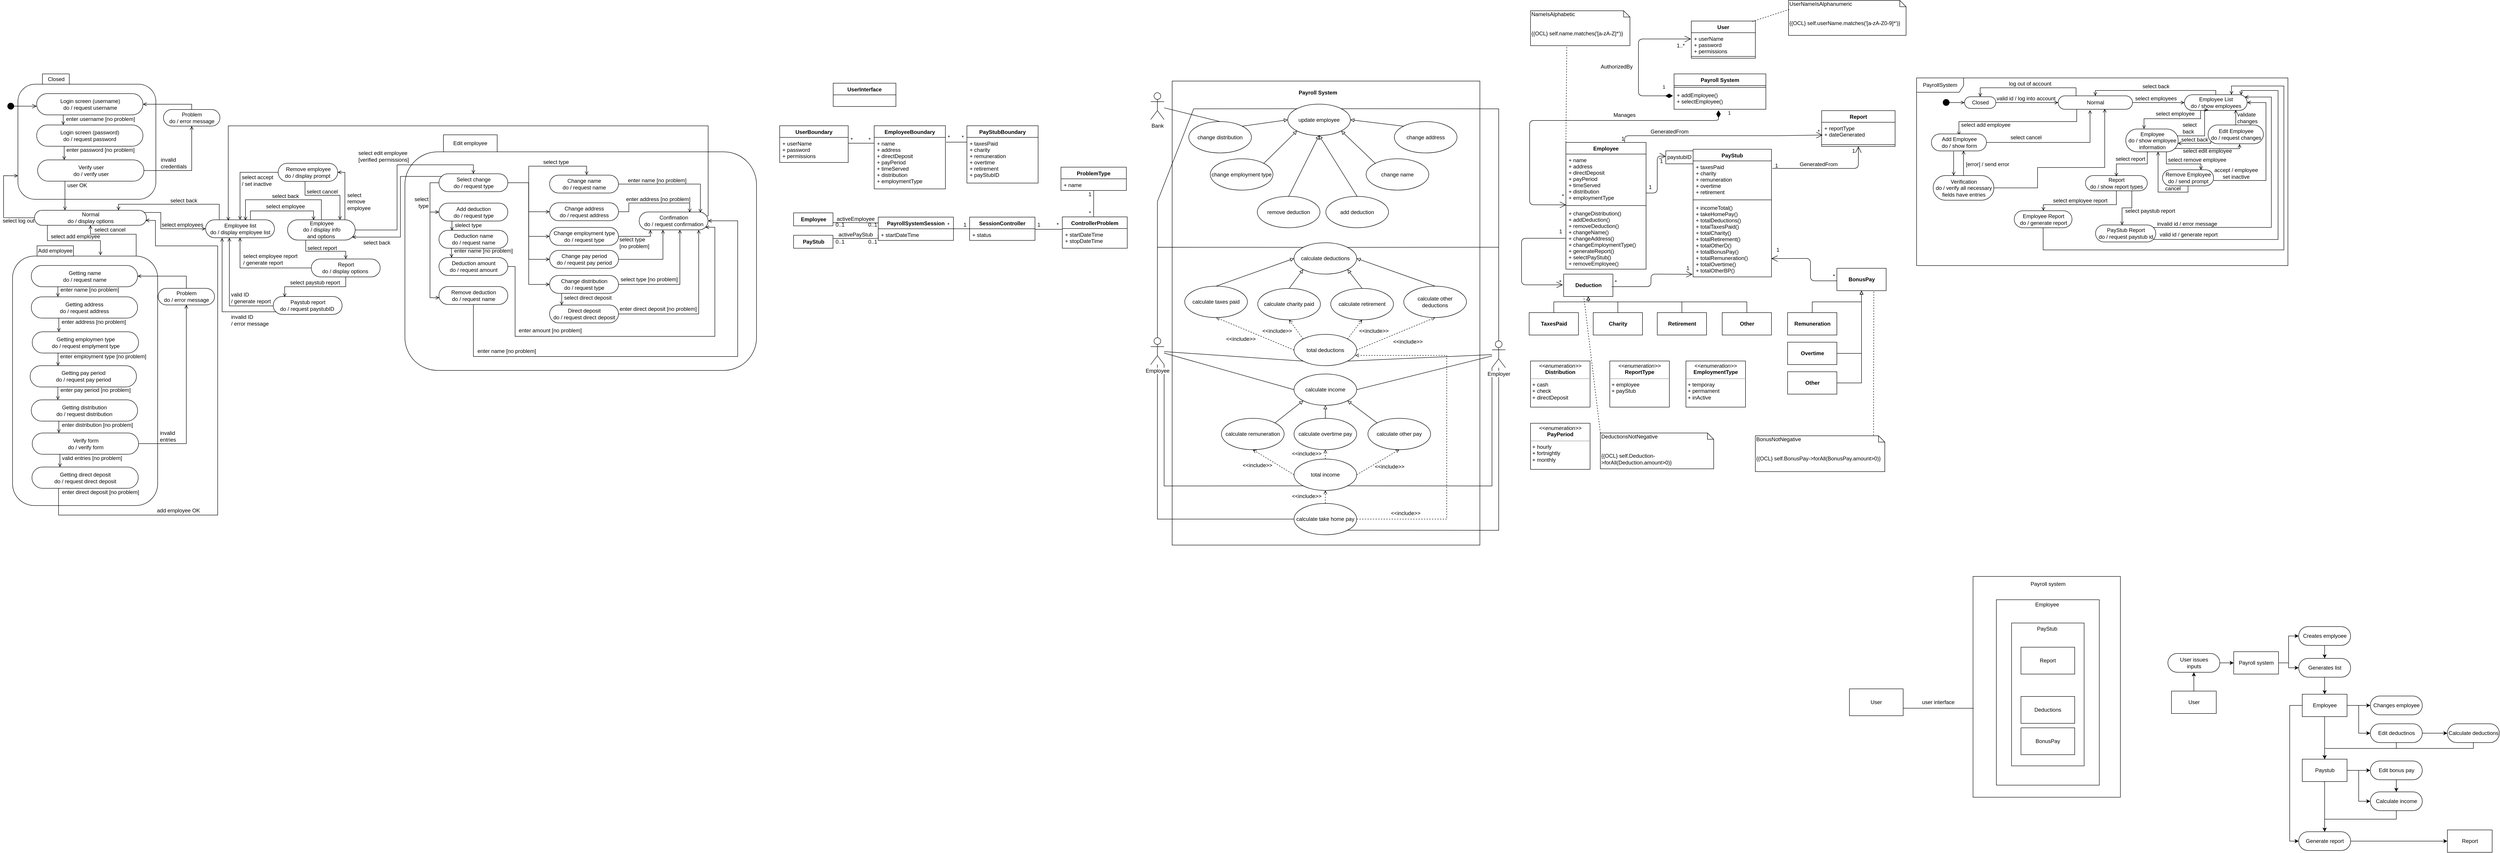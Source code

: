 <mxfile version="12.8.8" type="device"><diagram id="XNsqIm9P5KESNyp_Wy3S" name="Page-1"><mxGraphModel dx="6026" dy="1811" grid="0" gridSize="10" guides="1" tooltips="1" connect="1" arrows="1" fold="1" page="0" pageScale="1" pageWidth="850" pageHeight="1100" math="0" shadow="0"><root><mxCell id="0"/><mxCell id="1" parent="0"/><mxCell id="cfvmnnuikDR9ZlDgRYtR-1" value="" style="rounded=0;whiteSpace=wrap;html=1;" parent="1" vertex="1"><mxGeometry x="1000" y="1133" width="329" height="493" as="geometry"/></mxCell><mxCell id="CJciwW7gQBP3KnaG2HaK-322" value="" style="rounded=1;whiteSpace=wrap;html=1;" parent="1" vertex="1"><mxGeometry x="-2501" y="185" width="785" height="488" as="geometry"/></mxCell><mxCell id="bsPdx3Orhh8DftgECKhC-126" value="" style="html=1;dashed=0;whitespace=wrap;" parent="1" vertex="1"><mxGeometry x="-788.03" y="27" width="687.03" height="1036" as="geometry"/></mxCell><mxCell id="bsPdx3Orhh8DftgECKhC-1" value="PayrollSystem" style="shape=umlFrame;whiteSpace=wrap;html=1;width=105;height=32;" parent="1" vertex="1"><mxGeometry x="874" y="20" width="829" height="419" as="geometry"/></mxCell><mxCell id="CqcNxaNi0U-LUpOKodQl-2" value="Payroll System" style="swimlane;fontStyle=1;align=center;verticalAlign=top;childLayout=stackLayout;horizontal=1;startSize=26;horizontalStack=0;resizeParent=1;resizeParentMax=0;resizeLast=0;collapsible=1;marginBottom=0;" parent="1" vertex="1"><mxGeometry x="332.5" y="11" width="205" height="79" as="geometry"/></mxCell><mxCell id="CqcNxaNi0U-LUpOKodQl-4" value="" style="line;strokeWidth=1;fillColor=none;align=left;verticalAlign=middle;spacingTop=-1;spacingLeft=3;spacingRight=3;rotatable=0;labelPosition=right;points=[];portConstraint=eastwest;" parent="CqcNxaNi0U-LUpOKodQl-2" vertex="1"><mxGeometry y="26" width="205" height="8" as="geometry"/></mxCell><mxCell id="CqcNxaNi0U-LUpOKodQl-5" value="+ addEmployee()&#10;+ selectEmployee()" style="text;strokeColor=none;fillColor=none;align=left;verticalAlign=top;spacingLeft=4;spacingRight=4;overflow=hidden;rotatable=0;points=[[0,0.5],[1,0.5]];portConstraint=eastwest;" parent="CqcNxaNi0U-LUpOKodQl-2" vertex="1"><mxGeometry y="34" width="205" height="45" as="geometry"/></mxCell><mxCell id="CqcNxaNi0U-LUpOKodQl-6" value="Employee" style="swimlane;fontStyle=1;align=center;verticalAlign=top;childLayout=stackLayout;horizontal=1;startSize=26;horizontalStack=0;resizeParent=1;resizeParentMax=0;resizeLast=0;collapsible=1;marginBottom=0;" parent="1" vertex="1"><mxGeometry x="91" y="164" width="179" height="283" as="geometry"/></mxCell><mxCell id="CqcNxaNi0U-LUpOKodQl-7" value="+ name&#10;+ address&#10;+ directDeposit&#10;+ payPeriod&#10;+ timeServed&#10;+ distribution&#10;+ employmentType&#10;" style="text;strokeColor=none;fillColor=none;align=left;verticalAlign=top;spacingLeft=4;spacingRight=4;overflow=hidden;rotatable=0;points=[[0,0.5],[1,0.5]];portConstraint=eastwest;" parent="CqcNxaNi0U-LUpOKodQl-6" vertex="1"><mxGeometry y="26" width="179" height="111" as="geometry"/></mxCell><mxCell id="CqcNxaNi0U-LUpOKodQl-8" value="" style="line;strokeWidth=1;fillColor=none;align=left;verticalAlign=middle;spacingTop=-1;spacingLeft=3;spacingRight=3;rotatable=0;labelPosition=right;points=[];portConstraint=eastwest;" parent="CqcNxaNi0U-LUpOKodQl-6" vertex="1"><mxGeometry y="137" width="179" height="8" as="geometry"/></mxCell><mxCell id="CqcNxaNi0U-LUpOKodQl-9" value="+ changeDistribution()&#10;+ addDeduction()&#10;+ removeDeduction()&#10;+ changeName()&#10;+ changeAddress()&#10;+ changeEmploymentType()&#10;+ generateReport()&#10;+ selectPayStub()&#10;+ removeEmployee()" style="text;strokeColor=none;fillColor=none;align=left;verticalAlign=top;spacingLeft=4;spacingRight=4;overflow=hidden;rotatable=0;points=[[0,0.5],[1,0.5]];portConstraint=eastwest;" parent="CqcNxaNi0U-LUpOKodQl-6" vertex="1"><mxGeometry y="145" width="179" height="138" as="geometry"/></mxCell><mxCell id="CqcNxaNi0U-LUpOKodQl-14" value="PayStub" style="swimlane;fontStyle=1;align=center;verticalAlign=top;childLayout=stackLayout;horizontal=1;startSize=26;horizontalStack=0;resizeParent=1;resizeParentMax=0;resizeLast=0;collapsible=1;marginBottom=0;" parent="1" vertex="1"><mxGeometry x="375" y="179.25" width="175" height="285" as="geometry"/></mxCell><mxCell id="CqcNxaNi0U-LUpOKodQl-15" value="+ taxesPaid&#10;+ charity&#10;+ remuneration&#10;+ overtime&#10;+ retirement" style="text;strokeColor=none;fillColor=none;align=left;verticalAlign=top;spacingLeft=4;spacingRight=4;overflow=hidden;rotatable=0;points=[[0,0.5],[1,0.5]];portConstraint=eastwest;" parent="CqcNxaNi0U-LUpOKodQl-14" vertex="1"><mxGeometry y="26" width="175" height="83" as="geometry"/></mxCell><mxCell id="CqcNxaNi0U-LUpOKodQl-16" value="" style="line;strokeWidth=1;fillColor=none;align=left;verticalAlign=middle;spacingTop=-1;spacingLeft=3;spacingRight=3;rotatable=0;labelPosition=right;points=[];portConstraint=eastwest;" parent="CqcNxaNi0U-LUpOKodQl-14" vertex="1"><mxGeometry y="109" width="175" height="8" as="geometry"/></mxCell><mxCell id="CqcNxaNi0U-LUpOKodQl-17" value="+ incomeTotal()&#10;+ takeHomePay()&#10;+ totalDeductions()&#10;+ totalTaxesPaid()&#10;+ totalCharity()&#10;+ totalRetirement()&#10;+ totalOtherD()&#10;+ totalBonusPay()&#10;+ totalRemuneration()&#10;+ totalOvertime()&#10;+ totalOtherBP()" style="text;strokeColor=none;fillColor=none;align=left;verticalAlign=top;spacingLeft=4;spacingRight=4;overflow=hidden;rotatable=0;points=[[0,0.5],[1,0.5]];portConstraint=eastwest;" parent="CqcNxaNi0U-LUpOKodQl-14" vertex="1"><mxGeometry y="117" width="175" height="168" as="geometry"/></mxCell><mxCell id="CqcNxaNi0U-LUpOKodQl-28" value="&lt;p style=&quot;margin: 0px ; margin-top: 4px ; text-align: center&quot;&gt;&lt;i&gt;&amp;lt;&amp;lt;enumeration&amp;gt;&amp;gt;&lt;/i&gt;&lt;br&gt;&lt;b&gt;Distribution&lt;/b&gt;&lt;/p&gt;&lt;hr size=&quot;1&quot;&gt;&lt;p style=&quot;margin: 0px ; margin-left: 4px&quot;&gt;+ cash&lt;br&gt;&lt;/p&gt;&lt;p style=&quot;margin: 0px ; margin-left: 4px&quot;&gt;+ check&lt;/p&gt;&lt;p style=&quot;margin: 0px ; margin-left: 4px&quot;&gt;+ directDeposit&lt;br&gt;&lt;/p&gt;" style="verticalAlign=top;align=left;overflow=fill;fontSize=12;fontFamily=Helvetica;html=1;" parent="1" vertex="1"><mxGeometry x="12" y="652" width="133" height="103" as="geometry"/></mxCell><mxCell id="CqcNxaNi0U-LUpOKodQl-73" value="*" style="text;html=1;align=center;verticalAlign=middle;resizable=0;points=[];autosize=1;" parent="1" vertex="1"><mxGeometry x="76" y="275" width="15" height="18" as="geometry"/></mxCell><mxCell id="CqcNxaNi0U-LUpOKodQl-74" value="&lt;b&gt;Deduction&lt;/b&gt;" style="html=1;" parent="1" vertex="1"><mxGeometry x="86" y="458" width="110" height="50" as="geometry"/></mxCell><mxCell id="CqcNxaNi0U-LUpOKodQl-76" value="&lt;b&gt;BonusPay&lt;/b&gt;" style="html=1;" parent="1" vertex="1"><mxGeometry x="696" y="445" width="110" height="50" as="geometry"/></mxCell><mxCell id="CqcNxaNi0U-LUpOKodQl-85" style="edgeStyle=orthogonalEdgeStyle;rounded=0;orthogonalLoop=1;jettySize=auto;html=1;entryX=0.5;entryY=1;entryDx=0;entryDy=0;endArrow=block;endFill=0;" parent="1" source="CqcNxaNi0U-LUpOKodQl-77" target="CqcNxaNi0U-LUpOKodQl-74" edge="1"><mxGeometry relative="1" as="geometry"><Array as="points"><mxPoint x="64" y="520"/><mxPoint x="141" y="520"/></Array></mxGeometry></mxCell><mxCell id="CqcNxaNi0U-LUpOKodQl-77" value="&lt;b&gt;TaxesPaid&lt;/b&gt;" style="html=1;" parent="1" vertex="1"><mxGeometry x="9" y="544" width="110" height="50" as="geometry"/></mxCell><mxCell id="CqcNxaNi0U-LUpOKodQl-89" style="edgeStyle=orthogonalEdgeStyle;rounded=0;orthogonalLoop=1;jettySize=auto;html=1;entryX=0.5;entryY=1;entryDx=0;entryDy=0;endArrow=block;endFill=0;" parent="1" source="CqcNxaNi0U-LUpOKodQl-78" target="CqcNxaNi0U-LUpOKodQl-74" edge="1"><mxGeometry relative="1" as="geometry"><Array as="points"><mxPoint x="207" y="520"/><mxPoint x="141" y="520"/></Array></mxGeometry></mxCell><mxCell id="CqcNxaNi0U-LUpOKodQl-78" value="&lt;b&gt;Charity&lt;/b&gt;" style="html=1;" parent="1" vertex="1"><mxGeometry x="152" y="544" width="110" height="50" as="geometry"/></mxCell><mxCell id="CqcNxaNi0U-LUpOKodQl-87" style="edgeStyle=orthogonalEdgeStyle;rounded=0;orthogonalLoop=1;jettySize=auto;html=1;entryX=0.5;entryY=1;entryDx=0;entryDy=0;endArrow=block;endFill=0;" parent="1" source="CqcNxaNi0U-LUpOKodQl-79" target="CqcNxaNi0U-LUpOKodQl-74" edge="1"><mxGeometry relative="1" as="geometry"><Array as="points"><mxPoint x="350" y="520"/><mxPoint x="141" y="520"/></Array></mxGeometry></mxCell><mxCell id="CqcNxaNi0U-LUpOKodQl-79" value="&lt;b&gt;Retirement&lt;/b&gt;" style="html=1;" parent="1" vertex="1"><mxGeometry x="295" y="544" width="110" height="50" as="geometry"/></mxCell><mxCell id="CqcNxaNi0U-LUpOKodQl-88" style="edgeStyle=orthogonalEdgeStyle;rounded=0;orthogonalLoop=1;jettySize=auto;html=1;entryX=0.5;entryY=1;entryDx=0;entryDy=0;endArrow=block;endFill=0;" parent="1" source="CqcNxaNi0U-LUpOKodQl-80" target="CqcNxaNi0U-LUpOKodQl-74" edge="1"><mxGeometry relative="1" as="geometry"><Array as="points"><mxPoint x="495" y="520"/><mxPoint x="141" y="520"/></Array></mxGeometry></mxCell><mxCell id="CqcNxaNi0U-LUpOKodQl-80" value="&lt;b&gt;Other&lt;/b&gt;" style="html=1;" parent="1" vertex="1"><mxGeometry x="440" y="544" width="110" height="50" as="geometry"/></mxCell><mxCell id="CqcNxaNi0U-LUpOKodQl-90" style="edgeStyle=orthogonalEdgeStyle;rounded=0;orthogonalLoop=1;jettySize=auto;html=1;entryX=0.5;entryY=1;entryDx=0;entryDy=0;endArrow=block;endFill=0;" parent="1" source="CqcNxaNi0U-LUpOKodQl-81" target="CqcNxaNi0U-LUpOKodQl-76" edge="1"><mxGeometry relative="1" as="geometry"><Array as="points"><mxPoint x="641" y="520"/><mxPoint x="751" y="520"/></Array></mxGeometry></mxCell><mxCell id="CqcNxaNi0U-LUpOKodQl-81" value="&lt;b&gt;Remuneration&lt;/b&gt;" style="html=1;" parent="1" vertex="1"><mxGeometry x="586" y="544" width="110" height="50" as="geometry"/></mxCell><mxCell id="CqcNxaNi0U-LUpOKodQl-94" style="edgeStyle=orthogonalEdgeStyle;rounded=0;orthogonalLoop=1;jettySize=auto;html=1;entryX=0.5;entryY=1;entryDx=0;entryDy=0;endArrow=block;endFill=0;" parent="1" source="CqcNxaNi0U-LUpOKodQl-82" target="CqcNxaNi0U-LUpOKodQl-76" edge="1"><mxGeometry relative="1" as="geometry"><Array as="points"><mxPoint x="751" y="635"/></Array></mxGeometry></mxCell><mxCell id="CqcNxaNi0U-LUpOKodQl-82" value="&lt;b&gt;Overtime&lt;/b&gt;" style="html=1;" parent="1" vertex="1"><mxGeometry x="586" y="610" width="110" height="50" as="geometry"/></mxCell><mxCell id="CqcNxaNi0U-LUpOKodQl-92" style="edgeStyle=orthogonalEdgeStyle;rounded=0;orthogonalLoop=1;jettySize=auto;html=1;entryX=0.5;entryY=1;entryDx=0;entryDy=0;endArrow=block;endFill=0;" parent="1" source="CqcNxaNi0U-LUpOKodQl-83" target="CqcNxaNi0U-LUpOKodQl-76" edge="1"><mxGeometry relative="1" as="geometry"><Array as="points"><mxPoint x="751" y="701"/></Array></mxGeometry></mxCell><mxCell id="CqcNxaNi0U-LUpOKodQl-83" value="&lt;b&gt;Other&lt;/b&gt;" style="html=1;" parent="1" vertex="1"><mxGeometry x="586" y="676" width="110" height="50" as="geometry"/></mxCell><mxCell id="CqcNxaNi0U-LUpOKodQl-96" value="1" style="text;html=1;align=center;verticalAlign=middle;resizable=0;points=[];autosize=1;" parent="1" vertex="1"><mxGeometry x="270" y="254.75" width="17" height="18" as="geometry"/></mxCell><mxCell id="CqcNxaNi0U-LUpOKodQl-103" value="1" style="text;html=1;align=center;verticalAlign=middle;resizable=0;points=[];autosize=1;" parent="1" vertex="1"><mxGeometry x="555" y="394.75" width="17" height="18" as="geometry"/></mxCell><mxCell id="CqcNxaNi0U-LUpOKodQl-104" value="*" style="text;html=1;align=center;verticalAlign=middle;resizable=0;points=[];autosize=1;" parent="1" vertex="1"><mxGeometry x="681" y="454" width="15" height="18" as="geometry"/></mxCell><mxCell id="CqcNxaNi0U-LUpOKodQl-106" value="1" style="text;html=1;align=center;verticalAlign=middle;resizable=0;points=[];autosize=1;" parent="1" vertex="1"><mxGeometry x="354" y="436" width="17" height="18" as="geometry"/></mxCell><mxCell id="CqcNxaNi0U-LUpOKodQl-107" value="*" style="text;html=1;align=center;verticalAlign=middle;resizable=0;points=[];autosize=1;" parent="1" vertex="1"><mxGeometry x="194" y="467" width="15" height="18" as="geometry"/></mxCell><mxCell id="CqcNxaNi0U-LUpOKodQl-111" value="1" style="text;html=1;align=center;verticalAlign=middle;resizable=0;points=[];autosize=1;" parent="1" vertex="1"><mxGeometry x="70" y="354" width="17" height="18" as="geometry"/></mxCell><mxCell id="CqcNxaNi0U-LUpOKodQl-112" value="*" style="text;html=1;align=center;verticalAlign=middle;resizable=0;points=[];autosize=1;" parent="1" vertex="1"><mxGeometry x="70" y="467" width="15" height="18" as="geometry"/></mxCell><mxCell id="CqcNxaNi0U-LUpOKodQl-115" value="Report" style="swimlane;fontStyle=1;align=center;verticalAlign=top;childLayout=stackLayout;horizontal=1;startSize=26;horizontalStack=0;resizeParent=1;resizeParentMax=0;resizeLast=0;collapsible=1;marginBottom=0;" parent="1" vertex="1"><mxGeometry x="662" y="93" width="164" height="80" as="geometry"/></mxCell><mxCell id="CqcNxaNi0U-LUpOKodQl-116" value="+ reportType&#10;+ dateGenerated" style="text;strokeColor=none;fillColor=none;align=left;verticalAlign=top;spacingLeft=4;spacingRight=4;overflow=hidden;rotatable=0;points=[[0,0.5],[1,0.5]];portConstraint=eastwest;" parent="CqcNxaNi0U-LUpOKodQl-115" vertex="1"><mxGeometry y="26" width="164" height="46" as="geometry"/></mxCell><mxCell id="CqcNxaNi0U-LUpOKodQl-117" value="" style="line;strokeWidth=1;fillColor=none;align=left;verticalAlign=middle;spacingTop=-1;spacingLeft=3;spacingRight=3;rotatable=0;labelPosition=right;points=[];portConstraint=eastwest;" parent="CqcNxaNi0U-LUpOKodQl-115" vertex="1"><mxGeometry y="72" width="164" height="8" as="geometry"/></mxCell><mxCell id="CqcNxaNi0U-LUpOKodQl-120" value="&lt;p style=&quot;margin: 0px ; margin-top: 4px ; text-align: center&quot;&gt;&lt;i&gt;&amp;lt;&amp;lt;enumeration&amp;gt;&amp;gt;&lt;/i&gt;&lt;br&gt;&lt;b&gt;ReportType&lt;/b&gt;&lt;/p&gt;&lt;hr size=&quot;1&quot;&gt;&lt;p style=&quot;margin: 0px ; margin-left: 4px&quot;&gt;&lt;span&gt;+ employee&lt;/span&gt;&lt;/p&gt;&lt;p style=&quot;margin: 0px ; margin-left: 4px&quot;&gt;+ payStub&lt;/p&gt;" style="verticalAlign=top;align=left;overflow=fill;fontSize=12;fontFamily=Helvetica;html=1;" parent="1" vertex="1"><mxGeometry x="189" y="652" width="133" height="103" as="geometry"/></mxCell><mxCell id="CqcNxaNi0U-LUpOKodQl-127" value="1" style="text;html=1;align=center;verticalAlign=middle;resizable=0;points=[];autosize=1;" parent="1" vertex="1"><mxGeometry x="552" y="207" width="17" height="18" as="geometry"/></mxCell><mxCell id="CqcNxaNi0U-LUpOKodQl-128" value="1" style="text;html=1;align=center;verticalAlign=middle;resizable=0;points=[];autosize=1;" parent="1" vertex="1"><mxGeometry x="724" y="174" width="17" height="18" as="geometry"/></mxCell><mxCell id="CqcNxaNi0U-LUpOKodQl-129" value="*" style="text;html=1;align=center;verticalAlign=middle;resizable=0;points=[];autosize=1;" parent="1" vertex="1"><mxGeometry x="647" y="130.75" width="15" height="18" as="geometry"/></mxCell><mxCell id="CqcNxaNi0U-LUpOKodQl-130" value="1" style="text;html=1;align=center;verticalAlign=middle;resizable=0;points=[];autosize=1;" parent="1" vertex="1"><mxGeometry x="209" y="147" width="17" height="18" as="geometry"/></mxCell><mxCell id="rcuW4wjrJHAAgW6vIYwf-6" value="1..*" style="text;html=1;align=center;verticalAlign=middle;resizable=0;points=[];autosize=1;" parent="1" vertex="1"><mxGeometry x="332.5" y="-61" width="28" height="18" as="geometry"/></mxCell><mxCell id="rcuW4wjrJHAAgW6vIYwf-8" value="AuthorizedBy" style="text;html=1;align=center;verticalAlign=middle;resizable=0;points=[];autosize=1;" parent="1" vertex="1"><mxGeometry x="163" y="-14" width="81" height="18" as="geometry"/></mxCell><mxCell id="rcuW4wjrJHAAgW6vIYwf-9" value="GeneratedFrom" style="text;html=1;align=center;verticalAlign=middle;resizable=0;points=[];autosize=1;" parent="1" vertex="1"><mxGeometry x="607" y="204" width="95" height="18" as="geometry"/></mxCell><mxCell id="rcuW4wjrJHAAgW6vIYwf-13" value="" style="html=1;verticalAlign=bottom;startArrow=circle;startFill=1;endArrow=open;startSize=6;endSize=6;entryX=0;entryY=0.5;entryDx=0;entryDy=0;entryPerimeter=0;endFill=0;" parent="1" target="rcuW4wjrJHAAgW6vIYwf-14" edge="1"><mxGeometry width="80" relative="1" as="geometry"><mxPoint x="932" y="74.76" as="sourcePoint"/><mxPoint x="1012" y="74.76" as="targetPoint"/></mxGeometry></mxCell><mxCell id="rcuW4wjrJHAAgW6vIYwf-18" style="edgeStyle=orthogonalEdgeStyle;rounded=0;orthogonalLoop=1;jettySize=auto;html=1;entryX=0;entryY=0.5;entryDx=0;entryDy=0;entryPerimeter=0;endArrow=open;endFill=0;" parent="1" source="rcuW4wjrJHAAgW6vIYwf-14" target="rcuW4wjrJHAAgW6vIYwf-17" edge="1"><mxGeometry relative="1" as="geometry"/></mxCell><mxCell id="rcuW4wjrJHAAgW6vIYwf-14" value="Closed" style="html=1;dashed=0;whitespace=wrap;shape=mxgraph.dfd.start" parent="1" vertex="1"><mxGeometry x="981" y="62" width="70" height="26" as="geometry"/></mxCell><mxCell id="rcuW4wjrJHAAgW6vIYwf-15" value="valid id / log into account" style="text;html=1;align=center;verticalAlign=middle;resizable=0;points=[];autosize=1;" parent="1" vertex="1"><mxGeometry x="1047" y="57" width="141" height="18" as="geometry"/></mxCell><mxCell id="rcuW4wjrJHAAgW6vIYwf-16" value="log out of account" style="text;html=1;align=center;verticalAlign=middle;resizable=0;points=[];autosize=1;" parent="1" vertex="1"><mxGeometry x="1074" y="24" width="105" height="18" as="geometry"/></mxCell><mxCell id="rcuW4wjrJHAAgW6vIYwf-30" style="edgeStyle=orthogonalEdgeStyle;rounded=0;orthogonalLoop=1;jettySize=auto;html=1;entryX=0.5;entryY=0.5;entryDx=0;entryDy=-13.0;entryPerimeter=0;endArrow=open;endFill=0;endSize=6;" parent="1" source="rcuW4wjrJHAAgW6vIYwf-17" target="rcuW4wjrJHAAgW6vIYwf-14" edge="1"><mxGeometry relative="1" as="geometry"><Array as="points"><mxPoint x="1230" y="42"/><mxPoint x="1016" y="42"/></Array></mxGeometry></mxCell><mxCell id="rcuW4wjrJHAAgW6vIYwf-31" style="edgeStyle=orthogonalEdgeStyle;rounded=0;orthogonalLoop=1;jettySize=auto;html=1;exitX=0.25;exitY=1;exitDx=0;exitDy=0;exitPerimeter=0;entryX=0.5;entryY=0.5;entryDx=0;entryDy=-16;entryPerimeter=0;endArrow=open;endFill=0;endSize=6;" parent="1" source="rcuW4wjrJHAAgW6vIYwf-17" target="rcuW4wjrJHAAgW6vIYwf-19" edge="1"><mxGeometry relative="1" as="geometry"/></mxCell><mxCell id="rcuW4wjrJHAAgW6vIYwf-50" style="edgeStyle=orthogonalEdgeStyle;rounded=0;orthogonalLoop=1;jettySize=auto;html=1;entryX=0;entryY=0.5;entryDx=0;entryDy=0;entryPerimeter=0;endArrow=open;endFill=0;endSize=6;" parent="1" source="rcuW4wjrJHAAgW6vIYwf-17" target="rcuW4wjrJHAAgW6vIYwf-48" edge="1"><mxGeometry relative="1" as="geometry"/></mxCell><mxCell id="rcuW4wjrJHAAgW6vIYwf-17" value="Normal" style="html=1;dashed=0;whitespace=wrap;shape=mxgraph.dfd.start" parent="1" vertex="1"><mxGeometry x="1190" y="60" width="166" height="30" as="geometry"/></mxCell><mxCell id="rcuW4wjrJHAAgW6vIYwf-44" style="edgeStyle=orthogonalEdgeStyle;rounded=0;orthogonalLoop=1;jettySize=auto;html=1;entryX=0.337;entryY=-0.001;entryDx=0;entryDy=0;entryPerimeter=0;endArrow=open;endFill=0;endSize=6;exitX=0.404;exitY=1.028;exitDx=0;exitDy=0;exitPerimeter=0;" parent="1" source="rcuW4wjrJHAAgW6vIYwf-19" target="rcuW4wjrJHAAgW6vIYwf-34" edge="1"><mxGeometry relative="1" as="geometry"><Array as="points"/></mxGeometry></mxCell><mxCell id="CJciwW7gQBP3KnaG2HaK-77" style="edgeStyle=orthogonalEdgeStyle;rounded=0;orthogonalLoop=1;jettySize=auto;html=1;entryX=0.429;entryY=1.056;entryDx=0;entryDy=0;entryPerimeter=0;endArrow=open;endFill=0;" parent="1" source="rcuW4wjrJHAAgW6vIYwf-19" target="rcuW4wjrJHAAgW6vIYwf-17" edge="1"><mxGeometry relative="1" as="geometry"><mxPoint x="1128" y="163.5" as="targetPoint"/><Array as="points"><mxPoint x="1261" y="164"/></Array></mxGeometry></mxCell><mxCell id="rcuW4wjrJHAAgW6vIYwf-19" value="Add Employee&lt;br&gt;do / show form" style="html=1;dashed=0;whitespace=wrap;shape=mxgraph.dfd.start" parent="1" vertex="1"><mxGeometry x="907" y="145" width="123" height="38" as="geometry"/></mxCell><mxCell id="rcuW4wjrJHAAgW6vIYwf-21" value="select add employee" style="text;html=1;align=center;verticalAlign=middle;resizable=0;points=[];autosize=1;" parent="1" vertex="1"><mxGeometry x="968" y="116" width="120" height="18" as="geometry"/></mxCell><mxCell id="rcuW4wjrJHAAgW6vIYwf-63" style="edgeStyle=orthogonalEdgeStyle;rounded=0;orthogonalLoop=1;jettySize=auto;html=1;entryX=1;entryY=0.5;entryDx=0;entryDy=0;entryPerimeter=0;endArrow=open;endFill=0;endSize=6;" parent="1" source="rcuW4wjrJHAAgW6vIYwf-24" target="rcuW4wjrJHAAgW6vIYwf-48" edge="1"><mxGeometry relative="1" as="geometry"><Array as="points"><mxPoint x="1654" y="249"/><mxPoint x="1654" y="75"/></Array><mxPoint x="1609" y="159.5" as="targetPoint"/></mxGeometry></mxCell><mxCell id="CJciwW7gQBP3KnaG2HaK-79" style="edgeStyle=orthogonalEdgeStyle;rounded=0;orthogonalLoop=1;jettySize=auto;html=1;entryX=0.616;entryY=0.995;entryDx=0;entryDy=0;entryPerimeter=0;endArrow=open;endFill=0;" parent="1" source="rcuW4wjrJHAAgW6vIYwf-24" target="rcuW4wjrJHAAgW6vIYwf-59" edge="1"><mxGeometry relative="1" as="geometry"><Array as="points"><mxPoint x="1480" y="275"/><mxPoint x="1413" y="275"/></Array></mxGeometry></mxCell><mxCell id="rcuW4wjrJHAAgW6vIYwf-24" value="Remove Employee&lt;br&gt;do / send prompt" style="html=1;dashed=0;whitespace=wrap;shape=mxgraph.dfd.start" parent="1" vertex="1"><mxGeometry x="1423" y="225" width="114" height="36" as="geometry"/></mxCell><mxCell id="rcuW4wjrJHAAgW6vIYwf-45" style="edgeStyle=orthogonalEdgeStyle;rounded=0;orthogonalLoop=1;jettySize=auto;html=1;entryX=0.584;entryY=0.985;entryDx=0;entryDy=0;entryPerimeter=0;endArrow=open;endFill=0;endSize=6;" parent="1" source="rcuW4wjrJHAAgW6vIYwf-34" target="rcuW4wjrJHAAgW6vIYwf-19" edge="1"><mxGeometry relative="1" as="geometry"/></mxCell><mxCell id="rcuW4wjrJHAAgW6vIYwf-46" style="edgeStyle=orthogonalEdgeStyle;rounded=0;orthogonalLoop=1;jettySize=auto;html=1;endArrow=open;endFill=0;endSize=6;" parent="1" source="rcuW4wjrJHAAgW6vIYwf-34" edge="1"><mxGeometry relative="1" as="geometry"><mxPoint x="1294" y="89" as="targetPoint"/><Array as="points"><mxPoint x="1144" y="266"/><mxPoint x="1144" y="220"/><mxPoint x="1294" y="220"/></Array></mxGeometry></mxCell><mxCell id="rcuW4wjrJHAAgW6vIYwf-34" value="Verification&lt;br&gt;do / verify all necessary&lt;br&gt;fields have entries" style="html=1;dashed=0;whitespace=wrap;shape=mxgraph.dfd.start" parent="1" vertex="1"><mxGeometry x="911" y="238" width="135.5" height="55" as="geometry"/></mxCell><mxCell id="rcuW4wjrJHAAgW6vIYwf-40" value="accept / employee&lt;br&gt;set inactive" style="text;html=1;align=center;verticalAlign=middle;resizable=0;points=[];autosize=1;" parent="1" vertex="1"><mxGeometry x="1533" y="217" width="107" height="32" as="geometry"/></mxCell><mxCell id="rcuW4wjrJHAAgW6vIYwf-58" style="edgeStyle=orthogonalEdgeStyle;rounded=0;orthogonalLoop=1;jettySize=auto;html=1;entryX=0.5;entryY=0.5;entryDx=0;entryDy=-15;entryPerimeter=0;endArrow=open;endFill=0;endSize=6;" parent="1" source="rcuW4wjrJHAAgW6vIYwf-48" target="rcuW4wjrJHAAgW6vIYwf-17" edge="1"><mxGeometry relative="1" as="geometry"><Array as="points"><mxPoint x="1542" y="48"/><mxPoint x="1273" y="48"/></Array></mxGeometry></mxCell><mxCell id="rcuW4wjrJHAAgW6vIYwf-60" style="edgeStyle=orthogonalEdgeStyle;rounded=0;orthogonalLoop=1;jettySize=auto;html=1;entryX=0.348;entryY=-0.005;entryDx=0;entryDy=0;entryPerimeter=0;endArrow=open;endFill=0;endSize=6;" parent="1" source="rcuW4wjrJHAAgW6vIYwf-48" target="rcuW4wjrJHAAgW6vIYwf-59" edge="1"><mxGeometry relative="1" as="geometry"><Array as="points"><mxPoint x="1508" y="111"/><mxPoint x="1382" y="111"/></Array></mxGeometry></mxCell><mxCell id="rcuW4wjrJHAAgW6vIYwf-48" value="Employee List&lt;br&gt;do / show employees" style="html=1;dashed=0;whitespace=wrap;shape=mxgraph.dfd.start" parent="1" vertex="1"><mxGeometry x="1472" y="57.5" width="140" height="35" as="geometry"/></mxCell><mxCell id="rcuW4wjrJHAAgW6vIYwf-49" value="select employees" style="text;html=1;align=center;verticalAlign=middle;resizable=0;points=[];autosize=1;" parent="1" vertex="1"><mxGeometry x="1356.5" y="57" width="103" height="18" as="geometry"/></mxCell><mxCell id="CJciwW7gQBP3KnaG2HaK-1" style="edgeStyle=orthogonalEdgeStyle;rounded=0;orthogonalLoop=1;jettySize=auto;html=1;exitX=0.5;exitY=0.5;exitDx=0;exitDy=17;exitPerimeter=0;entryX=0.504;entryY=0.002;entryDx=0;entryDy=0;entryPerimeter=0;endArrow=open;endFill=0;" parent="1" source="rcuW4wjrJHAAgW6vIYwf-51" target="rcuW4wjrJHAAgW6vIYwf-68" edge="1"><mxGeometry relative="1" as="geometry"><Array as="points"><mxPoint x="1320" y="303"/><mxPoint x="1157" y="303"/></Array></mxGeometry></mxCell><mxCell id="UA0EIzojlGIJUG1McyTJ-5" style="edgeStyle=orthogonalEdgeStyle;rounded=0;orthogonalLoop=1;jettySize=auto;html=1;exitX=0.75;exitY=1;exitDx=0;exitDy=0;exitPerimeter=0;entryX=0.44;entryY=0.01;entryDx=0;entryDy=0;entryPerimeter=0;endArrow=open;endFill=0;" parent="1" source="rcuW4wjrJHAAgW6vIYwf-51" target="CJciwW7gQBP3KnaG2HaK-2" edge="1"><mxGeometry relative="1" as="geometry"/></mxCell><mxCell id="rcuW4wjrJHAAgW6vIYwf-51" value="Report&lt;br&gt;do / show report types" style="html=1;dashed=0;whitespace=wrap;shape=mxgraph.dfd.start" parent="1" vertex="1"><mxGeometry x="1251" y="238" width="138" height="34" as="geometry"/></mxCell><mxCell id="rcuW4wjrJHAAgW6vIYwf-52" value="[error] / send error" style="text;html=1;align=center;verticalAlign=middle;resizable=0;points=[];autosize=1;" parent="1" vertex="1"><mxGeometry x="978" y="204" width="107" height="18" as="geometry"/></mxCell><mxCell id="rcuW4wjrJHAAgW6vIYwf-54" value="select remove employee" style="text;html=1;align=center;verticalAlign=middle;resizable=0;points=[];autosize=1;" parent="1" vertex="1"><mxGeometry x="1429.5" y="193.75" width="140" height="18" as="geometry"/></mxCell><mxCell id="rcuW4wjrJHAAgW6vIYwf-56" value="select report" style="text;html=1;align=center;verticalAlign=middle;resizable=0;points=[];autosize=1;" parent="1" vertex="1"><mxGeometry x="1313" y="192" width="76" height="18" as="geometry"/></mxCell><mxCell id="rcuW4wjrJHAAgW6vIYwf-57" value="select back" style="text;html=1;align=center;verticalAlign=middle;resizable=0;points=[];autosize=1;" parent="1" vertex="1"><mxGeometry x="1373" y="30" width="70" height="18" as="geometry"/></mxCell><mxCell id="rcuW4wjrJHAAgW6vIYwf-62" style="edgeStyle=orthogonalEdgeStyle;rounded=0;orthogonalLoop=1;jettySize=auto;html=1;entryX=0.753;entryY=0.01;entryDx=0;entryDy=0;entryPerimeter=0;endArrow=open;endFill=0;endSize=6;exitX=0.774;exitY=1.007;exitDx=0;exitDy=0;exitPerimeter=0;" parent="1" source="rcuW4wjrJHAAgW6vIYwf-59" target="rcuW4wjrJHAAgW6vIYwf-24" edge="1"><mxGeometry relative="1" as="geometry"><Array as="points"><mxPoint x="1432" y="212"/><mxPoint x="1509" y="212"/></Array></mxGeometry></mxCell><mxCell id="rcuW4wjrJHAAgW6vIYwf-65" style="edgeStyle=orthogonalEdgeStyle;rounded=0;orthogonalLoop=1;jettySize=auto;html=1;exitX=0.424;exitY=1.011;exitDx=0;exitDy=0;exitPerimeter=0;entryX=0.5;entryY=0.5;entryDx=0;entryDy=-15;entryPerimeter=0;endArrow=open;endFill=0;endSize=6;" parent="1" source="rcuW4wjrJHAAgW6vIYwf-59" target="rcuW4wjrJHAAgW6vIYwf-51" edge="1"><mxGeometry relative="1" as="geometry"><Array as="points"><mxPoint x="1389" y="186"/><mxPoint x="1389" y="212"/><mxPoint x="1320" y="212"/></Array></mxGeometry></mxCell><mxCell id="CJciwW7gQBP3KnaG2HaK-74" style="edgeStyle=orthogonalEdgeStyle;rounded=0;orthogonalLoop=1;jettySize=auto;html=1;entryX=0.379;entryY=0.969;entryDx=0;entryDy=0;entryPerimeter=0;endArrow=open;endFill=0;exitX=0.977;exitY=0.301;exitDx=0;exitDy=0;exitPerimeter=0;" parent="1" source="rcuW4wjrJHAAgW6vIYwf-59" target="rcuW4wjrJHAAgW6vIYwf-48" edge="1"><mxGeometry relative="1" as="geometry"><Array as="points"><mxPoint x="1517" y="149"/><mxPoint x="1517" y="91"/></Array></mxGeometry></mxCell><mxCell id="pd-MF74cVe4F87xMm0aZ-4" style="edgeStyle=orthogonalEdgeStyle;rounded=0;orthogonalLoop=1;jettySize=auto;html=1;exitX=0;exitY=0;exitDx=109.528;exitDy=43.528;exitPerimeter=0;entryX=0.569;entryY=1.015;entryDx=0;entryDy=0;entryPerimeter=0;endArrow=open;endFill=0;" parent="1" source="rcuW4wjrJHAAgW6vIYwf-59" target="pd-MF74cVe4F87xMm0aZ-3" edge="1"><mxGeometry relative="1" as="geometry"><Array as="points"><mxPoint x="1491" y="178"/><mxPoint x="1595" y="178"/></Array></mxGeometry></mxCell><mxCell id="rcuW4wjrJHAAgW6vIYwf-59" value="Employee&lt;br&gt;do / show employee&lt;br&gt;information" style="html=1;dashed=0;whitespace=wrap;shape=mxgraph.dfd.start" parent="1" vertex="1"><mxGeometry x="1341" y="134" width="117" height="51" as="geometry"/></mxCell><mxCell id="rcuW4wjrJHAAgW6vIYwf-61" value="select employee" style="text;html=1;align=center;verticalAlign=middle;resizable=0;points=[];autosize=1;" parent="1" vertex="1"><mxGeometry x="1402" y="90.5" width="97" height="18" as="geometry"/></mxCell><mxCell id="CJciwW7gQBP3KnaG2HaK-7" style="edgeStyle=orthogonalEdgeStyle;rounded=0;orthogonalLoop=1;jettySize=auto;html=1;exitX=0.5;exitY=0.5;exitDx=0;exitDy=19;exitPerimeter=0;entryX=0.75;entryY=0;entryDx=0;entryDy=0;entryPerimeter=0;endArrow=open;endFill=0;" parent="1" source="rcuW4wjrJHAAgW6vIYwf-68" target="rcuW4wjrJHAAgW6vIYwf-48" edge="1"><mxGeometry relative="1" as="geometry"><Array as="points"><mxPoint x="1157" y="404"/><mxPoint x="1694" y="404"/><mxPoint x="1694" y="38"/><mxPoint x="1577" y="38"/></Array></mxGeometry></mxCell><mxCell id="rcuW4wjrJHAAgW6vIYwf-68" value="Employee Report&lt;br&gt;do / generate report" style="html=1;dashed=0;whitespace=wrap;shape=mxgraph.dfd.start" parent="1" vertex="1"><mxGeometry x="1092" y="316.5" width="129" height="38" as="geometry"/></mxCell><mxCell id="rcuW4wjrJHAAgW6vIYwf-70" value="select employee report" style="text;html=1;align=center;verticalAlign=middle;resizable=0;points=[];autosize=1;" parent="1" vertex="1"><mxGeometry x="1173" y="284.5" width="131" height="18" as="geometry"/></mxCell><mxCell id="bsPdx3Orhh8DftgECKhC-7" value="&lt;p style=&quot;margin: 0px ; margin-top: 4px ; text-align: center&quot;&gt;&lt;i&gt;&amp;lt;&amp;lt;enumeration&amp;gt;&amp;gt;&lt;/i&gt;&lt;br&gt;&lt;b&gt;EmploymentType&lt;/b&gt;&lt;/p&gt;&lt;hr size=&quot;1&quot;&gt;&lt;p style=&quot;margin: 0px ; margin-left: 4px&quot;&gt;+ temporay&lt;span&gt;&lt;br&gt;&lt;/span&gt;&lt;/p&gt;&lt;p style=&quot;margin: 0px ; margin-left: 4px&quot;&gt;&lt;span&gt;+ permament&lt;/span&gt;&lt;br&gt;&lt;/p&gt;&lt;p style=&quot;margin: 0px ; margin-left: 4px&quot;&gt;+ inActive&lt;/p&gt;" style="verticalAlign=top;align=left;overflow=fill;fontSize=12;fontFamily=Helvetica;html=1;" parent="1" vertex="1"><mxGeometry x="359" y="652" width="133" height="103" as="geometry"/></mxCell><mxCell id="bsPdx3Orhh8DftgECKhC-8" value="&lt;p style=&quot;margin: 0px ; margin-top: 4px ; text-align: center&quot;&gt;&lt;i&gt;&amp;lt;&amp;lt;enumeration&amp;gt;&amp;gt;&lt;/i&gt;&lt;br&gt;&lt;b&gt;PayPeriod&lt;/b&gt;&lt;/p&gt;&lt;hr size=&quot;1&quot;&gt;&lt;p style=&quot;margin: 0px ; margin-left: 4px&quot;&gt;+ hourly&lt;/p&gt;&lt;p style=&quot;margin: 0px ; margin-left: 4px&quot;&gt;+ fortnightly&lt;/p&gt;&lt;p style=&quot;margin: 0px ; margin-left: 4px&quot;&gt;+ monthly&lt;/p&gt;" style="verticalAlign=top;align=left;overflow=fill;fontSize=12;fontFamily=Helvetica;html=1;" parent="1" vertex="1"><mxGeometry x="12" y="791" width="133" height="103" as="geometry"/></mxCell><mxCell id="bsPdx3Orhh8DftgECKhC-20" value="&lt;b&gt;Payroll System&lt;/b&gt;" style="text;html=1;align=center;verticalAlign=middle;resizable=0;points=[];autosize=1;" parent="1" vertex="1"><mxGeometry x="-511.03" y="44" width="96" height="18" as="geometry"/></mxCell><mxCell id="bsPdx3Orhh8DftgECKhC-28" value="update employee" style="ellipse;whiteSpace=wrap;html=1;" parent="1" vertex="1"><mxGeometry x="-530.03" y="78.5" width="140" height="70" as="geometry"/></mxCell><mxCell id="bsPdx3Orhh8DftgECKhC-84" style="edgeStyle=none;rounded=0;orthogonalLoop=1;jettySize=auto;html=1;exitX=1;exitY=0;exitDx=0;exitDy=0;entryX=0;entryY=0.5;entryDx=0;entryDy=0;endArrow=block;endFill=0;" parent="1" source="bsPdx3Orhh8DftgECKhC-30" target="bsPdx3Orhh8DftgECKhC-28" edge="1"><mxGeometry relative="1" as="geometry"/></mxCell><mxCell id="bsPdx3Orhh8DftgECKhC-30" value="change distribution" style="ellipse;whiteSpace=wrap;html=1;" parent="1" vertex="1"><mxGeometry x="-751" y="117.5" width="140" height="70" as="geometry"/></mxCell><mxCell id="bsPdx3Orhh8DftgECKhC-85" style="edgeStyle=none;rounded=0;orthogonalLoop=1;jettySize=auto;html=1;exitX=0;exitY=0;exitDx=0;exitDy=0;entryX=1;entryY=0.5;entryDx=0;entryDy=0;endArrow=block;endFill=0;" parent="1" source="bsPdx3Orhh8DftgECKhC-31" target="bsPdx3Orhh8DftgECKhC-28" edge="1"><mxGeometry relative="1" as="geometry"/></mxCell><mxCell id="bsPdx3Orhh8DftgECKhC-31" value="change address" style="ellipse;whiteSpace=wrap;html=1;" parent="1" vertex="1"><mxGeometry x="-292" y="117.5" width="140" height="70" as="geometry"/></mxCell><mxCell id="bsPdx3Orhh8DftgECKhC-86" style="edgeStyle=none;rounded=0;orthogonalLoop=1;jettySize=auto;html=1;exitX=0;exitY=0;exitDx=0;exitDy=0;entryX=1;entryY=1;entryDx=0;entryDy=0;endArrow=block;endFill=0;" parent="1" source="bsPdx3Orhh8DftgECKhC-32" target="bsPdx3Orhh8DftgECKhC-28" edge="1"><mxGeometry relative="1" as="geometry"/></mxCell><mxCell id="bsPdx3Orhh8DftgECKhC-32" value="change name" style="ellipse;whiteSpace=wrap;html=1;" parent="1" vertex="1"><mxGeometry x="-355" y="200.5" width="140" height="70" as="geometry"/></mxCell><mxCell id="bsPdx3Orhh8DftgECKhC-88" style="edgeStyle=none;rounded=0;orthogonalLoop=1;jettySize=auto;html=1;exitX=0.5;exitY=0;exitDx=0;exitDy=0;endArrow=block;endFill=0;entryX=0.5;entryY=1;entryDx=0;entryDy=0;" parent="1" source="bsPdx3Orhh8DftgECKhC-33" target="bsPdx3Orhh8DftgECKhC-28" edge="1"><mxGeometry relative="1" as="geometry"/></mxCell><mxCell id="bsPdx3Orhh8DftgECKhC-33" value="remove deduction" style="ellipse;whiteSpace=wrap;html=1;" parent="1" vertex="1"><mxGeometry x="-598" y="284.5" width="140" height="70" as="geometry"/></mxCell><mxCell id="bsPdx3Orhh8DftgECKhC-89" style="edgeStyle=none;rounded=0;orthogonalLoop=1;jettySize=auto;html=1;exitX=0.5;exitY=0;exitDx=0;exitDy=0;entryX=0.5;entryY=1;entryDx=0;entryDy=0;endArrow=block;endFill=0;" parent="1" source="bsPdx3Orhh8DftgECKhC-34" target="bsPdx3Orhh8DftgECKhC-28" edge="1"><mxGeometry relative="1" as="geometry"/></mxCell><mxCell id="bsPdx3Orhh8DftgECKhC-34" value="add deduction" style="ellipse;whiteSpace=wrap;html=1;" parent="1" vertex="1"><mxGeometry x="-445" y="284.5" width="140" height="70" as="geometry"/></mxCell><mxCell id="bsPdx3Orhh8DftgECKhC-87" style="edgeStyle=none;rounded=0;orthogonalLoop=1;jettySize=auto;html=1;exitX=1;exitY=0;exitDx=0;exitDy=0;entryX=0;entryY=1;entryDx=0;entryDy=0;endArrow=block;endFill=0;" parent="1" source="bsPdx3Orhh8DftgECKhC-35" target="bsPdx3Orhh8DftgECKhC-28" edge="1"><mxGeometry relative="1" as="geometry"/></mxCell><mxCell id="bsPdx3Orhh8DftgECKhC-35" value="change employment type" style="ellipse;whiteSpace=wrap;html=1;" parent="1" vertex="1"><mxGeometry x="-703" y="200.5" width="140" height="70" as="geometry"/></mxCell><mxCell id="bsPdx3Orhh8DftgECKhC-42" value="calculate deductions" style="ellipse;whiteSpace=wrap;html=1;" parent="1" vertex="1"><mxGeometry x="-516.03" y="388" width="140" height="70" as="geometry"/></mxCell><mxCell id="bsPdx3Orhh8DftgECKhC-79" style="edgeStyle=none;rounded=0;orthogonalLoop=1;jettySize=auto;html=1;exitX=0.5;exitY=0;exitDx=0;exitDy=0;entryX=0;entryY=0.5;entryDx=0;entryDy=0;endArrow=block;endFill=0;" parent="1" source="bsPdx3Orhh8DftgECKhC-74" target="bsPdx3Orhh8DftgECKhC-42" edge="1"><mxGeometry relative="1" as="geometry"/></mxCell><mxCell id="bsPdx3Orhh8DftgECKhC-74" value="calculate taxes paid" style="ellipse;whiteSpace=wrap;html=1;" parent="1" vertex="1"><mxGeometry x="-760" y="485" width="140" height="70" as="geometry"/></mxCell><mxCell id="bsPdx3Orhh8DftgECKhC-80" style="edgeStyle=none;rounded=0;orthogonalLoop=1;jettySize=auto;html=1;exitX=0.5;exitY=0;exitDx=0;exitDy=0;entryX=0;entryY=1;entryDx=0;entryDy=0;endArrow=block;endFill=0;" parent="1" source="bsPdx3Orhh8DftgECKhC-75" target="bsPdx3Orhh8DftgECKhC-42" edge="1"><mxGeometry relative="1" as="geometry"/></mxCell><mxCell id="bsPdx3Orhh8DftgECKhC-75" value="calculate charity paid" style="ellipse;whiteSpace=wrap;html=1;" parent="1" vertex="1"><mxGeometry x="-597" y="490" width="140" height="70" as="geometry"/></mxCell><mxCell id="bsPdx3Orhh8DftgECKhC-81" style="edgeStyle=none;rounded=0;orthogonalLoop=1;jettySize=auto;html=1;exitX=0.5;exitY=0;exitDx=0;exitDy=0;entryX=1;entryY=1;entryDx=0;entryDy=0;endArrow=block;endFill=0;" parent="1" source="bsPdx3Orhh8DftgECKhC-77" target="bsPdx3Orhh8DftgECKhC-42" edge="1"><mxGeometry relative="1" as="geometry"/></mxCell><mxCell id="bsPdx3Orhh8DftgECKhC-77" value="calculate retirement" style="ellipse;whiteSpace=wrap;html=1;" parent="1" vertex="1"><mxGeometry x="-434" y="490" width="140" height="70" as="geometry"/></mxCell><mxCell id="bsPdx3Orhh8DftgECKhC-82" style="edgeStyle=none;rounded=0;orthogonalLoop=1;jettySize=auto;html=1;exitX=0.5;exitY=0;exitDx=0;exitDy=0;entryX=1;entryY=0.5;entryDx=0;entryDy=0;endArrow=block;endFill=0;" parent="1" source="bsPdx3Orhh8DftgECKhC-78" target="bsPdx3Orhh8DftgECKhC-42" edge="1"><mxGeometry relative="1" as="geometry"/></mxCell><mxCell id="bsPdx3Orhh8DftgECKhC-78" value="calculate other deductions" style="ellipse;whiteSpace=wrap;html=1;" parent="1" vertex="1"><mxGeometry x="-271" y="485" width="140" height="70" as="geometry"/></mxCell><mxCell id="bsPdx3Orhh8DftgECKhC-93" style="edgeStyle=none;rounded=0;orthogonalLoop=1;jettySize=auto;html=1;exitX=0;exitY=0.5;exitDx=0;exitDy=0;entryX=0.5;entryY=1;entryDx=0;entryDy=0;endArrow=open;endFill=0;dashed=1;" parent="1" source="bsPdx3Orhh8DftgECKhC-83" target="bsPdx3Orhh8DftgECKhC-74" edge="1"><mxGeometry relative="1" as="geometry"/></mxCell><mxCell id="bsPdx3Orhh8DftgECKhC-94" style="edgeStyle=none;rounded=0;orthogonalLoop=1;jettySize=auto;html=1;exitX=0;exitY=0;exitDx=0;exitDy=0;entryX=0.5;entryY=1;entryDx=0;entryDy=0;dashed=1;endArrow=open;endFill=0;" parent="1" source="bsPdx3Orhh8DftgECKhC-83" target="bsPdx3Orhh8DftgECKhC-75" edge="1"><mxGeometry relative="1" as="geometry"/></mxCell><mxCell id="bsPdx3Orhh8DftgECKhC-95" style="edgeStyle=none;rounded=0;orthogonalLoop=1;jettySize=auto;html=1;exitX=1;exitY=0;exitDx=0;exitDy=0;entryX=0.5;entryY=1;entryDx=0;entryDy=0;dashed=1;endArrow=open;endFill=0;" parent="1" source="bsPdx3Orhh8DftgECKhC-83" target="bsPdx3Orhh8DftgECKhC-77" edge="1"><mxGeometry relative="1" as="geometry"/></mxCell><mxCell id="bsPdx3Orhh8DftgECKhC-96" style="edgeStyle=none;rounded=0;orthogonalLoop=1;jettySize=auto;html=1;exitX=1;exitY=0.5;exitDx=0;exitDy=0;entryX=0.5;entryY=1;entryDx=0;entryDy=0;dashed=1;endArrow=open;endFill=0;" parent="1" source="bsPdx3Orhh8DftgECKhC-83" target="bsPdx3Orhh8DftgECKhC-78" edge="1"><mxGeometry relative="1" as="geometry"/></mxCell><mxCell id="bsPdx3Orhh8DftgECKhC-83" value="total deductions" style="ellipse;whiteSpace=wrap;html=1;" parent="1" vertex="1"><mxGeometry x="-516.03" y="592.5" width="140" height="70" as="geometry"/></mxCell><mxCell id="bsPdx3Orhh8DftgECKhC-97" value="&amp;lt;&amp;lt;include&amp;gt;&amp;gt;" style="text;html=1;align=center;verticalAlign=middle;resizable=0;points=[];autosize=1;" parent="1" vertex="1"><mxGeometry x="-300.03" y="600" width="76" height="18" as="geometry"/></mxCell><mxCell id="bsPdx3Orhh8DftgECKhC-98" value="&amp;lt;&amp;lt;include&amp;gt;&amp;gt;" style="text;html=1;align=center;verticalAlign=middle;resizable=0;points=[];autosize=1;" parent="1" vertex="1"><mxGeometry x="-673" y="594" width="76" height="18" as="geometry"/></mxCell><mxCell id="bsPdx3Orhh8DftgECKhC-99" value="&amp;lt;&amp;lt;include&amp;gt;&amp;gt;" style="text;html=1;align=center;verticalAlign=middle;resizable=0;points=[];autosize=1;" parent="1" vertex="1"><mxGeometry x="-592.03" y="576" width="76" height="18" as="geometry"/></mxCell><mxCell id="bsPdx3Orhh8DftgECKhC-100" value="&amp;lt;&amp;lt;include&amp;gt;&amp;gt;" style="text;html=1;align=center;verticalAlign=middle;resizable=0;points=[];autosize=1;" parent="1" vertex="1"><mxGeometry x="-376.03" y="576" width="76" height="18" as="geometry"/></mxCell><mxCell id="bsPdx3Orhh8DftgECKhC-101" value="calculate income" style="ellipse;whiteSpace=wrap;html=1;" parent="1" vertex="1"><mxGeometry x="-516.03" y="681" width="140" height="70" as="geometry"/></mxCell><mxCell id="bsPdx3Orhh8DftgECKhC-106" style="edgeStyle=none;rounded=0;orthogonalLoop=1;jettySize=auto;html=1;exitX=0.5;exitY=0;exitDx=0;exitDy=0;entryX=0.5;entryY=1;entryDx=0;entryDy=0;endArrow=block;endFill=0;" parent="1" source="bsPdx3Orhh8DftgECKhC-102" target="bsPdx3Orhh8DftgECKhC-101" edge="1"><mxGeometry relative="1" as="geometry"/></mxCell><mxCell id="bsPdx3Orhh8DftgECKhC-102" value="calculate overtime pay" style="ellipse;whiteSpace=wrap;html=1;" parent="1" vertex="1"><mxGeometry x="-516.03" y="780" width="140" height="70" as="geometry"/></mxCell><mxCell id="bsPdx3Orhh8DftgECKhC-105" style="edgeStyle=none;rounded=0;orthogonalLoop=1;jettySize=auto;html=1;exitX=0;exitY=0;exitDx=0;exitDy=0;entryX=1;entryY=1;entryDx=0;entryDy=0;endArrow=block;endFill=0;" parent="1" source="bsPdx3Orhh8DftgECKhC-103" target="bsPdx3Orhh8DftgECKhC-101" edge="1"><mxGeometry relative="1" as="geometry"/></mxCell><mxCell id="bsPdx3Orhh8DftgECKhC-103" value="calculate other pay" style="ellipse;whiteSpace=wrap;html=1;" parent="1" vertex="1"><mxGeometry x="-351" y="780" width="140" height="70" as="geometry"/></mxCell><mxCell id="bsPdx3Orhh8DftgECKhC-107" style="edgeStyle=none;rounded=0;orthogonalLoop=1;jettySize=auto;html=1;exitX=1;exitY=0;exitDx=0;exitDy=0;entryX=0;entryY=1;entryDx=0;entryDy=0;endArrow=block;endFill=0;" parent="1" source="bsPdx3Orhh8DftgECKhC-104" target="bsPdx3Orhh8DftgECKhC-101" edge="1"><mxGeometry relative="1" as="geometry"/></mxCell><mxCell id="bsPdx3Orhh8DftgECKhC-104" value="calculate remuneration" style="ellipse;whiteSpace=wrap;html=1;" parent="1" vertex="1"><mxGeometry x="-678" y="780" width="140" height="70" as="geometry"/></mxCell><mxCell id="bsPdx3Orhh8DftgECKhC-110" style="edgeStyle=none;rounded=0;orthogonalLoop=1;jettySize=auto;html=1;exitX=0;exitY=0.5;exitDx=0;exitDy=0;entryX=0.5;entryY=1;entryDx=0;entryDy=0;endArrow=open;endFill=0;dashed=1;" parent="1" source="bsPdx3Orhh8DftgECKhC-108" target="bsPdx3Orhh8DftgECKhC-104" edge="1"><mxGeometry relative="1" as="geometry"/></mxCell><mxCell id="bsPdx3Orhh8DftgECKhC-111" value="" style="edgeStyle=none;rounded=0;orthogonalLoop=1;jettySize=auto;html=1;endArrow=open;endFill=0;dashed=1;" parent="1" source="bsPdx3Orhh8DftgECKhC-108" target="bsPdx3Orhh8DftgECKhC-102" edge="1"><mxGeometry relative="1" as="geometry"/></mxCell><mxCell id="bsPdx3Orhh8DftgECKhC-112" style="edgeStyle=none;rounded=0;orthogonalLoop=1;jettySize=auto;html=1;exitX=1;exitY=0.5;exitDx=0;exitDy=0;entryX=0.5;entryY=1;entryDx=0;entryDy=0;endArrow=open;endFill=0;dashed=1;" parent="1" source="bsPdx3Orhh8DftgECKhC-108" target="bsPdx3Orhh8DftgECKhC-103" edge="1"><mxGeometry relative="1" as="geometry"/></mxCell><mxCell id="bsPdx3Orhh8DftgECKhC-108" value="total income" style="ellipse;whiteSpace=wrap;html=1;" parent="1" vertex="1"><mxGeometry x="-516.03" y="871" width="140" height="70" as="geometry"/></mxCell><mxCell id="bsPdx3Orhh8DftgECKhC-113" style="edgeStyle=none;rounded=0;orthogonalLoop=1;jettySize=auto;html=1;exitX=0.5;exitY=0;exitDx=0;exitDy=0;entryX=0.5;entryY=1;entryDx=0;entryDy=0;dashed=1;endArrow=open;endFill=0;" parent="1" source="bsPdx3Orhh8DftgECKhC-109" target="bsPdx3Orhh8DftgECKhC-108" edge="1"><mxGeometry relative="1" as="geometry"/></mxCell><mxCell id="bsPdx3Orhh8DftgECKhC-114" style="edgeStyle=orthogonalEdgeStyle;rounded=0;orthogonalLoop=1;jettySize=auto;html=1;exitX=1;exitY=0.5;exitDx=0;exitDy=0;entryX=0.978;entryY=0.671;entryDx=0;entryDy=0;dashed=1;endArrow=open;endFill=0;entryPerimeter=0;" parent="1" source="bsPdx3Orhh8DftgECKhC-109" target="bsPdx3Orhh8DftgECKhC-83" edge="1"><mxGeometry relative="1" as="geometry"><Array as="points"><mxPoint x="-175" y="1005"/><mxPoint x="-175" y="640"/></Array></mxGeometry></mxCell><mxCell id="rcuW4wjrJHAAgW6vIYwf-1" value="User" style="swimlane;fontStyle=1;align=center;verticalAlign=top;childLayout=stackLayout;horizontal=1;startSize=26;horizontalStack=0;resizeParent=1;resizeParentMax=0;resizeLast=0;collapsible=1;marginBottom=0;" parent="1" vertex="1"><mxGeometry x="371" y="-107" width="143" height="83" as="geometry"/></mxCell><mxCell id="rcuW4wjrJHAAgW6vIYwf-2" value="+ userName&#10;+ password&#10;+ permissions" style="text;strokeColor=none;fillColor=none;align=left;verticalAlign=top;spacingLeft=4;spacingRight=4;overflow=hidden;rotatable=0;points=[[0,0.5],[1,0.5]];portConstraint=eastwest;" parent="rcuW4wjrJHAAgW6vIYwf-1" vertex="1"><mxGeometry y="26" width="143" height="49" as="geometry"/></mxCell><mxCell id="rcuW4wjrJHAAgW6vIYwf-3" value="" style="line;strokeWidth=1;fillColor=none;align=left;verticalAlign=middle;spacingTop=-1;spacingLeft=3;spacingRight=3;rotatable=0;labelPosition=right;points=[];portConstraint=eastwest;" parent="rcuW4wjrJHAAgW6vIYwf-1" vertex="1"><mxGeometry y="75" width="143" height="8" as="geometry"/></mxCell><mxCell id="bsPdx3Orhh8DftgECKhC-109" value="calculate take home pay" style="ellipse;whiteSpace=wrap;html=1;" parent="1" vertex="1"><mxGeometry x="-516.03" y="970" width="140" height="70" as="geometry"/></mxCell><mxCell id="bsPdx3Orhh8DftgECKhC-115" value="&amp;lt;&amp;lt;include&amp;gt;&amp;gt;" style="text;html=1;align=center;verticalAlign=middle;resizable=0;points=[];autosize=1;" parent="1" vertex="1"><mxGeometry x="-341" y="879" width="76" height="18" as="geometry"/></mxCell><mxCell id="bsPdx3Orhh8DftgECKhC-116" value="&amp;lt;&amp;lt;include&amp;gt;&amp;gt;" style="text;html=1;align=center;verticalAlign=middle;resizable=0;points=[];autosize=1;" parent="1" vertex="1"><mxGeometry x="-636" y="876" width="76" height="18" as="geometry"/></mxCell><mxCell id="bsPdx3Orhh8DftgECKhC-117" value="&amp;lt;&amp;lt;include&amp;gt;&amp;gt;" style="text;html=1;align=center;verticalAlign=middle;resizable=0;points=[];autosize=1;" parent="1" vertex="1"><mxGeometry x="-526" y="850" width="76" height="18" as="geometry"/></mxCell><mxCell id="bsPdx3Orhh8DftgECKhC-118" value="&amp;lt;&amp;lt;include&amp;gt;&amp;gt;" style="text;html=1;align=center;verticalAlign=middle;resizable=0;points=[];autosize=1;" parent="1" vertex="1"><mxGeometry x="-526" y="945" width="76" height="18" as="geometry"/></mxCell><mxCell id="bsPdx3Orhh8DftgECKhC-119" value="&amp;lt;&amp;lt;include&amp;gt;&amp;gt;" style="text;html=1;align=center;verticalAlign=middle;resizable=0;points=[];autosize=1;" parent="1" vertex="1"><mxGeometry x="-305" y="983" width="76" height="18" as="geometry"/></mxCell><mxCell id="bsPdx3Orhh8DftgECKhC-128" style="edgeStyle=none;rounded=0;orthogonalLoop=1;jettySize=auto;html=1;entryX=0.5;entryY=0;entryDx=0;entryDy=0;endArrow=none;endFill=0;" parent="1" source="bsPdx3Orhh8DftgECKhC-121" target="bsPdx3Orhh8DftgECKhC-30" edge="1"><mxGeometry relative="1" as="geometry"/></mxCell><mxCell id="bsPdx3Orhh8DftgECKhC-121" value="Bank" style="shape=umlActor;verticalLabelPosition=bottom;labelBackgroundColor=#ffffff;verticalAlign=top;html=1;" parent="1" vertex="1"><mxGeometry x="-836" y="53" width="30" height="60" as="geometry"/></mxCell><mxCell id="bsPdx3Orhh8DftgECKhC-131" style="edgeStyle=none;rounded=0;orthogonalLoop=1;jettySize=auto;html=1;entryX=0;entryY=0.5;entryDx=0;entryDy=0;endArrow=none;endFill=0;" parent="1" source="bsPdx3Orhh8DftgECKhC-129" target="bsPdx3Orhh8DftgECKhC-109" edge="1"><mxGeometry relative="1" as="geometry"><Array as="points"><mxPoint x="-821" y="1005"/></Array></mxGeometry></mxCell><mxCell id="bsPdx3Orhh8DftgECKhC-134" style="edgeStyle=none;rounded=0;orthogonalLoop=1;jettySize=auto;html=1;exitX=1;exitY=1;exitDx=0;exitDy=0;exitPerimeter=0;entryX=0;entryY=1;entryDx=0;entryDy=0;endArrow=none;endFill=0;" parent="1" source="bsPdx3Orhh8DftgECKhC-129" target="bsPdx3Orhh8DftgECKhC-108" edge="1"><mxGeometry relative="1" as="geometry"><Array as="points"><mxPoint x="-806" y="931"/></Array></mxGeometry></mxCell><mxCell id="bsPdx3Orhh8DftgECKhC-135" style="edgeStyle=none;rounded=0;orthogonalLoop=1;jettySize=auto;html=1;entryX=0;entryY=0.5;entryDx=0;entryDy=0;endArrow=none;endFill=0;" parent="1" source="bsPdx3Orhh8DftgECKhC-129" target="bsPdx3Orhh8DftgECKhC-101" edge="1"><mxGeometry relative="1" as="geometry"><Array as="points"/></mxGeometry></mxCell><mxCell id="bsPdx3Orhh8DftgECKhC-136" style="edgeStyle=none;rounded=0;orthogonalLoop=1;jettySize=auto;html=1;entryX=0;entryY=1;entryDx=0;entryDy=0;endArrow=none;endFill=0;" parent="1" source="bsPdx3Orhh8DftgECKhC-129" target="bsPdx3Orhh8DftgECKhC-83" edge="1"><mxGeometry relative="1" as="geometry"/></mxCell><mxCell id="bsPdx3Orhh8DftgECKhC-140" style="edgeStyle=none;rounded=0;orthogonalLoop=1;jettySize=auto;html=1;exitX=0.5;exitY=0;exitDx=0;exitDy=0;exitPerimeter=0;entryX=0;entryY=0;entryDx=0;entryDy=0;endArrow=none;endFill=0;" parent="1" source="bsPdx3Orhh8DftgECKhC-129" target="bsPdx3Orhh8DftgECKhC-42" edge="1"><mxGeometry relative="1" as="geometry"><Array as="points"><mxPoint x="-821" y="398"/></Array></mxGeometry></mxCell><mxCell id="bsPdx3Orhh8DftgECKhC-142" style="edgeStyle=none;rounded=0;orthogonalLoop=1;jettySize=auto;html=1;exitX=0.5;exitY=0;exitDx=0;exitDy=0;exitPerimeter=0;entryX=0;entryY=0;entryDx=0;entryDy=0;endArrow=none;endFill=0;" parent="1" source="bsPdx3Orhh8DftgECKhC-129" target="bsPdx3Orhh8DftgECKhC-28" edge="1"><mxGeometry relative="1" as="geometry"><Array as="points"><mxPoint x="-821" y="296"/><mxPoint x="-740" y="89"/></Array></mxGeometry></mxCell><mxCell id="bsPdx3Orhh8DftgECKhC-129" value="Employee" style="shape=umlActor;verticalLabelPosition=bottom;labelBackgroundColor=#ffffff;verticalAlign=top;html=1;" parent="1" vertex="1"><mxGeometry x="-836" y="600" width="30" height="60" as="geometry"/></mxCell><mxCell id="bsPdx3Orhh8DftgECKhC-132" style="edgeStyle=none;rounded=0;orthogonalLoop=1;jettySize=auto;html=1;entryX=1;entryY=1;entryDx=0;entryDy=0;endArrow=none;endFill=0;" parent="1" source="bsPdx3Orhh8DftgECKhC-130" target="bsPdx3Orhh8DftgECKhC-109" edge="1"><mxGeometry relative="1" as="geometry"><Array as="points"><mxPoint x="-59" y="1030"/></Array></mxGeometry></mxCell><mxCell id="bsPdx3Orhh8DftgECKhC-133" style="edgeStyle=none;rounded=0;orthogonalLoop=1;jettySize=auto;html=1;exitX=0;exitY=1;exitDx=0;exitDy=0;exitPerimeter=0;entryX=1;entryY=1;entryDx=0;entryDy=0;endArrow=none;endFill=0;" parent="1" source="bsPdx3Orhh8DftgECKhC-130" target="bsPdx3Orhh8DftgECKhC-108" edge="1"><mxGeometry relative="1" as="geometry"><Array as="points"><mxPoint x="-74" y="931"/></Array></mxGeometry></mxCell><mxCell id="bsPdx3Orhh8DftgECKhC-137" style="edgeStyle=none;rounded=0;orthogonalLoop=1;jettySize=auto;html=1;entryX=1;entryY=1;entryDx=0;entryDy=0;endArrow=none;endFill=0;" parent="1" source="bsPdx3Orhh8DftgECKhC-130" target="bsPdx3Orhh8DftgECKhC-83" edge="1"><mxGeometry relative="1" as="geometry"/></mxCell><mxCell id="bsPdx3Orhh8DftgECKhC-138" style="edgeStyle=none;rounded=0;orthogonalLoop=1;jettySize=auto;html=1;entryX=1;entryY=0.5;entryDx=0;entryDy=0;endArrow=none;endFill=0;" parent="1" source="bsPdx3Orhh8DftgECKhC-130" target="bsPdx3Orhh8DftgECKhC-101" edge="1"><mxGeometry relative="1" as="geometry"/></mxCell><mxCell id="bsPdx3Orhh8DftgECKhC-139" style="edgeStyle=none;rounded=0;orthogonalLoop=1;jettySize=auto;html=1;exitX=0.5;exitY=0;exitDx=0;exitDy=0;exitPerimeter=0;entryX=1;entryY=0;entryDx=0;entryDy=0;endArrow=none;endFill=0;" parent="1" source="bsPdx3Orhh8DftgECKhC-130" target="bsPdx3Orhh8DftgECKhC-42" edge="1"><mxGeometry relative="1" as="geometry"><Array as="points"><mxPoint x="-59" y="398"/></Array></mxGeometry></mxCell><mxCell id="bsPdx3Orhh8DftgECKhC-141" style="edgeStyle=none;rounded=0;orthogonalLoop=1;jettySize=auto;html=1;exitX=0.5;exitY=0;exitDx=0;exitDy=0;exitPerimeter=0;entryX=1;entryY=0;entryDx=0;entryDy=0;endArrow=none;endFill=0;" parent="1" source="bsPdx3Orhh8DftgECKhC-130" target="bsPdx3Orhh8DftgECKhC-28" edge="1"><mxGeometry relative="1" as="geometry"><Array as="points"><mxPoint x="-59" y="89"/></Array></mxGeometry></mxCell><mxCell id="bsPdx3Orhh8DftgECKhC-130" value="Employer" style="shape=umlActor;verticalLabelPosition=bottom;labelBackgroundColor=#ffffff;verticalAlign=top;html=1;" parent="1" vertex="1"><mxGeometry x="-74" y="607" width="30" height="60" as="geometry"/></mxCell><mxCell id="CJciwW7gQBP3KnaG2HaK-5" style="edgeStyle=orthogonalEdgeStyle;rounded=0;orthogonalLoop=1;jettySize=auto;html=1;exitX=0;exitY=0;exitDx=128.933;exitDy=32.433;exitPerimeter=0;entryX=0.904;entryY=0.024;entryDx=0;entryDy=0;entryPerimeter=0;endArrow=open;endFill=0;" parent="1" source="CJciwW7gQBP3KnaG2HaK-2" target="rcuW4wjrJHAAgW6vIYwf-48" edge="1"><mxGeometry relative="1" as="geometry"><Array as="points"><mxPoint x="1681" y="381"/><mxPoint x="1681" y="48"/><mxPoint x="1599" y="48"/></Array></mxGeometry></mxCell><mxCell id="Sxprte1qPON-kOUGHaUj-1" style="edgeStyle=orthogonalEdgeStyle;rounded=0;orthogonalLoop=1;jettySize=auto;html=1;exitX=0;exitY=0;exitDx=128.933;exitDy=5.567;exitPerimeter=0;entryX=0;entryY=0;entryDx=134.873;entryDy=5.128;entryPerimeter=0;endArrow=open;endFill=0;" parent="1" source="CJciwW7gQBP3KnaG2HaK-2" target="rcuW4wjrJHAAgW6vIYwf-48" edge="1"><mxGeometry relative="1" as="geometry"><Array as="points"><mxPoint x="1666" y="354"/><mxPoint x="1666" y="63"/></Array></mxGeometry></mxCell><mxCell id="CJciwW7gQBP3KnaG2HaK-2" value="PayStub Report&lt;br&gt;do / request paystub id" style="html=1;dashed=0;whitespace=wrap;shape=mxgraph.dfd.start" parent="1" vertex="1"><mxGeometry x="1273.5" y="348.25" width="134.5" height="38" as="geometry"/></mxCell><mxCell id="CJciwW7gQBP3KnaG2HaK-4" value="select paystub report" style="text;html=1;align=center;verticalAlign=middle;resizable=0;points=[];autosize=1;" parent="1" vertex="1"><mxGeometry x="1334" y="308.25" width="121" height="18" as="geometry"/></mxCell><mxCell id="CJciwW7gQBP3KnaG2HaK-6" value="valid id / generate report" style="text;html=1;align=center;verticalAlign=middle;resizable=0;points=[];autosize=1;" parent="1" vertex="1"><mxGeometry x="1411.5" y="361.25" width="139" height="18" as="geometry"/></mxCell><mxCell id="CJciwW7gQBP3KnaG2HaK-11" value="UserInterface" style="swimlane;fontStyle=1;childLayout=stackLayout;horizontal=1;startSize=26;fillColor=none;horizontalStack=0;resizeParent=1;resizeParentMax=0;resizeLast=0;collapsible=1;marginBottom=0;" parent="1" vertex="1"><mxGeometry x="-1544.79" y="31.75" width="140" height="52" as="geometry"/></mxCell><mxCell id="CJciwW7gQBP3KnaG2HaK-12" value=" " style="text;strokeColor=none;fillColor=none;align=left;verticalAlign=top;spacingLeft=4;spacingRight=4;overflow=hidden;rotatable=0;points=[[0,0.5],[1,0.5]];portConstraint=eastwest;" parent="CJciwW7gQBP3KnaG2HaK-11" vertex="1"><mxGeometry y="26" width="140" height="26" as="geometry"/></mxCell><mxCell id="CJciwW7gQBP3KnaG2HaK-15" value="EmployeeBoundary" style="swimlane;fontStyle=1;childLayout=stackLayout;horizontal=1;startSize=26;fillColor=none;horizontalStack=0;resizeParent=1;resizeParentMax=0;resizeLast=0;collapsible=1;marginBottom=0;" parent="1" vertex="1"><mxGeometry x="-1453.29" y="126.75" width="159" height="141" as="geometry"/></mxCell><mxCell id="CJciwW7gQBP3KnaG2HaK-18" value="+ name&#10;+ address&#10;+ directDeposit&#10;+ payPeriod&#10;+ timeServed&#10;+ distribution&#10;+ employmentType" style="text;strokeColor=none;fillColor=none;align=left;verticalAlign=top;spacingLeft=4;spacingRight=4;overflow=hidden;rotatable=0;points=[[0,0.5],[1,0.5]];portConstraint=eastwest;" parent="CJciwW7gQBP3KnaG2HaK-15" vertex="1"><mxGeometry y="26" width="159" height="115" as="geometry"/></mxCell><mxCell id="CJciwW7gQBP3KnaG2HaK-138" style="edgeStyle=orthogonalEdgeStyle;rounded=0;orthogonalLoop=1;jettySize=auto;html=1;entryX=1.01;entryY=0.093;entryDx=0;entryDy=0;entryPerimeter=0;endArrow=none;endFill=0;" parent="1" source="CJciwW7gQBP3KnaG2HaK-19" target="CJciwW7gQBP3KnaG2HaK-18" edge="1"><mxGeometry relative="1" as="geometry"><Array as="points"><mxPoint x="-1270.29" y="163.75"/></Array></mxGeometry></mxCell><mxCell id="CJciwW7gQBP3KnaG2HaK-19" value="PayStubBoundary" style="swimlane;fontStyle=1;childLayout=stackLayout;horizontal=1;startSize=26;fillColor=none;horizontalStack=0;resizeParent=1;resizeParentMax=0;resizeLast=0;collapsible=1;marginBottom=0;" parent="1" vertex="1"><mxGeometry x="-1246.29" y="126.75" width="159" height="128" as="geometry"/></mxCell><mxCell id="CJciwW7gQBP3KnaG2HaK-20" value="+ taxesPaid&#10;+ charity&#10;+ remuneration&#10;+ overtime&#10;+ retirement&#10;+ payStubID" style="text;strokeColor=none;fillColor=none;align=left;verticalAlign=top;spacingLeft=4;spacingRight=4;overflow=hidden;rotatable=0;points=[[0,0.5],[1,0.5]];portConstraint=eastwest;" parent="CJciwW7gQBP3KnaG2HaK-19" vertex="1"><mxGeometry y="26" width="159" height="102" as="geometry"/></mxCell><mxCell id="CJciwW7gQBP3KnaG2HaK-75" value="select&lt;br&gt;back" style="text;html=1;align=left;verticalAlign=middle;resizable=0;points=[];autosize=1;" parent="1" vertex="1"><mxGeometry x="1466" y="116" width="41" height="32" as="geometry"/></mxCell><mxCell id="CJciwW7gQBP3KnaG2HaK-78" value="select cancel" style="text;html=1;align=center;verticalAlign=middle;resizable=0;points=[];autosize=1;" parent="1" vertex="1"><mxGeometry x="1078" y="143.5" width="79" height="18" as="geometry"/></mxCell><mxCell id="CJciwW7gQBP3KnaG2HaK-80" value="cancel" style="text;html=1;align=center;verticalAlign=middle;resizable=0;points=[];autosize=1;" parent="1" vertex="1"><mxGeometry x="1423" y="258" width="45" height="18" as="geometry"/></mxCell><mxCell id="CJciwW7gQBP3KnaG2HaK-97" style="edgeStyle=orthogonalEdgeStyle;rounded=0;orthogonalLoop=1;jettySize=auto;html=1;exitX=1;exitY=0.75;exitDx=0;exitDy=0;entryX=0;entryY=0.25;entryDx=0;entryDy=0;endArrow=none;endFill=0;" parent="1" source="CJciwW7gQBP3KnaG2HaK-93" target="CJciwW7gQBP3KnaG2HaK-95" edge="1"><mxGeometry relative="1" as="geometry"><Array as="points"><mxPoint x="-1504.29" y="343.25"/></Array></mxGeometry></mxCell><mxCell id="CJciwW7gQBP3KnaG2HaK-93" value="&lt;b&gt;Employee&lt;/b&gt;" style="html=1;" parent="1" vertex="1"><mxGeometry x="-1633.29" y="321.25" width="88" height="29" as="geometry"/></mxCell><mxCell id="CJciwW7gQBP3KnaG2HaK-98" style="edgeStyle=orthogonalEdgeStyle;rounded=0;orthogonalLoop=1;jettySize=auto;html=1;exitX=1;exitY=0.25;exitDx=0;exitDy=0;entryX=0;entryY=0.5;entryDx=0;entryDy=0;endArrow=none;endFill=0;" parent="1" source="CJciwW7gQBP3KnaG2HaK-94" target="CJciwW7gQBP3KnaG2HaK-96" edge="1"><mxGeometry relative="1" as="geometry"><Array as="points"><mxPoint x="-1504.29" y="378.25"/><mxPoint x="-1463.29" y="378.25"/></Array></mxGeometry></mxCell><mxCell id="CJciwW7gQBP3KnaG2HaK-94" value="&lt;b&gt;PayStub&lt;/b&gt;" style="html=1;" parent="1" vertex="1"><mxGeometry x="-1633.29" y="371.25" width="88" height="29" as="geometry"/></mxCell><mxCell id="CJciwW7gQBP3KnaG2HaK-108" style="edgeStyle=orthogonalEdgeStyle;rounded=0;orthogonalLoop=1;jettySize=auto;html=1;entryX=0;entryY=0.5;entryDx=0;entryDy=0;endArrow=none;endFill=0;" parent="1" source="CJciwW7gQBP3KnaG2HaK-95" target="CJciwW7gQBP3KnaG2HaK-99" edge="1"><mxGeometry relative="1" as="geometry"/></mxCell><mxCell id="CJciwW7gQBP3KnaG2HaK-95" value="PayrollSystemSession" style="swimlane;fontStyle=1;childLayout=stackLayout;horizontal=1;startSize=26;fillColor=none;horizontalStack=0;resizeParent=1;resizeParentMax=0;resizeLast=0;collapsible=1;marginBottom=0;" parent="1" vertex="1"><mxGeometry x="-1444.29" y="330.75" width="168" height="52" as="geometry"/></mxCell><mxCell id="CJciwW7gQBP3KnaG2HaK-96" value="+ startDateTime" style="text;strokeColor=none;fillColor=none;align=left;verticalAlign=top;spacingLeft=4;spacingRight=4;overflow=hidden;rotatable=0;points=[[0,0.5],[1,0.5]];portConstraint=eastwest;" parent="CJciwW7gQBP3KnaG2HaK-95" vertex="1"><mxGeometry y="26" width="168" height="26" as="geometry"/></mxCell><mxCell id="CJciwW7gQBP3KnaG2HaK-111" style="edgeStyle=orthogonalEdgeStyle;rounded=0;orthogonalLoop=1;jettySize=auto;html=1;entryX=0.002;entryY=0.04;entryDx=0;entryDy=0;entryPerimeter=0;endArrow=none;endFill=0;" parent="1" source="CJciwW7gQBP3KnaG2HaK-99" target="CJciwW7gQBP3KnaG2HaK-102" edge="1"><mxGeometry relative="1" as="geometry"><Array as="points"><mxPoint x="-1035.29" y="358.25"/></Array></mxGeometry></mxCell><mxCell id="CJciwW7gQBP3KnaG2HaK-99" value="SessionController" style="swimlane;fontStyle=1;childLayout=stackLayout;horizontal=1;startSize=26;fillColor=none;horizontalStack=0;resizeParent=1;resizeParentMax=0;resizeLast=0;collapsible=1;marginBottom=0;" parent="1" vertex="1"><mxGeometry x="-1240.29" y="330.75" width="146" height="52" as="geometry"/></mxCell><mxCell id="CJciwW7gQBP3KnaG2HaK-100" value="+ status" style="text;strokeColor=none;fillColor=none;align=left;verticalAlign=top;spacingLeft=4;spacingRight=4;overflow=hidden;rotatable=0;points=[[0,0.5],[1,0.5]];portConstraint=eastwest;" parent="CJciwW7gQBP3KnaG2HaK-99" vertex="1"><mxGeometry y="26" width="146" height="26" as="geometry"/></mxCell><mxCell id="CJciwW7gQBP3KnaG2HaK-101" value="ControllerProblem" style="swimlane;fontStyle=1;childLayout=stackLayout;horizontal=1;startSize=26;fillColor=none;horizontalStack=0;resizeParent=1;resizeParentMax=0;resizeLast=0;collapsible=1;marginBottom=0;" parent="1" vertex="1"><mxGeometry x="-1033.29" y="330.25" width="145" height="70" as="geometry"/></mxCell><mxCell id="CJciwW7gQBP3KnaG2HaK-102" value="+ startDateTime&#10;+ stopDateTime" style="text;strokeColor=none;fillColor=none;align=left;verticalAlign=top;spacingLeft=4;spacingRight=4;overflow=hidden;rotatable=0;points=[[0,0.5],[1,0.5]];portConstraint=eastwest;" parent="CJciwW7gQBP3KnaG2HaK-101" vertex="1"><mxGeometry y="26" width="145" height="44" as="geometry"/></mxCell><mxCell id="CJciwW7gQBP3KnaG2HaK-115" style="edgeStyle=orthogonalEdgeStyle;rounded=0;orthogonalLoop=1;jettySize=auto;html=1;endArrow=none;endFill=0;entryX=0.482;entryY=-0.008;entryDx=0;entryDy=0;entryPerimeter=0;" parent="1" source="CJciwW7gQBP3KnaG2HaK-103" target="CJciwW7gQBP3KnaG2HaK-101" edge="1"><mxGeometry relative="1" as="geometry"><mxPoint x="-952.29" y="179.25" as="targetPoint"/></mxGeometry></mxCell><mxCell id="CJciwW7gQBP3KnaG2HaK-103" value="ProblemType" style="swimlane;fontStyle=1;childLayout=stackLayout;horizontal=1;startSize=26;fillColor=none;horizontalStack=0;resizeParent=1;resizeParentMax=0;resizeLast=0;collapsible=1;marginBottom=0;" parent="1" vertex="1"><mxGeometry x="-1036.29" y="219.25" width="146" height="52" as="geometry"/></mxCell><mxCell id="CJciwW7gQBP3KnaG2HaK-104" value="+ name" style="text;strokeColor=none;fillColor=none;align=left;verticalAlign=top;spacingLeft=4;spacingRight=4;overflow=hidden;rotatable=0;points=[[0,0.5],[1,0.5]];portConstraint=eastwest;" parent="CJciwW7gQBP3KnaG2HaK-103" vertex="1"><mxGeometry y="26" width="146" height="26" as="geometry"/></mxCell><mxCell id="CJciwW7gQBP3KnaG2HaK-109" value="*" style="text;html=1;align=center;verticalAlign=middle;resizable=0;points=[];autosize=1;" parent="1" vertex="1"><mxGeometry x="-1295.29" y="339.25" width="15" height="18" as="geometry"/></mxCell><mxCell id="CJciwW7gQBP3KnaG2HaK-110" value="1" style="text;html=1;align=center;verticalAlign=middle;resizable=0;points=[];autosize=1;" parent="1" vertex="1"><mxGeometry x="-1259.29" y="339.25" width="17" height="18" as="geometry"/></mxCell><mxCell id="CJciwW7gQBP3KnaG2HaK-112" value="1" style="text;html=1;align=center;verticalAlign=middle;resizable=0;points=[];autosize=1;" parent="1" vertex="1"><mxGeometry x="-1094.79" y="339.25" width="17" height="18" as="geometry"/></mxCell><mxCell id="CJciwW7gQBP3KnaG2HaK-113" value="*" style="text;html=1;align=center;verticalAlign=middle;resizable=0;points=[];autosize=1;" parent="1" vertex="1"><mxGeometry x="-1051.29" y="339.25" width="15" height="18" as="geometry"/></mxCell><mxCell id="CJciwW7gQBP3KnaG2HaK-116" value="*" style="text;html=1;align=center;verticalAlign=middle;resizable=0;points=[];autosize=1;" parent="1" vertex="1"><mxGeometry x="-979.29" y="312.75" width="15" height="18" as="geometry"/></mxCell><mxCell id="CJciwW7gQBP3KnaG2HaK-117" value="1" style="text;html=1;align=center;verticalAlign=middle;resizable=0;points=[];autosize=1;" parent="1" vertex="1"><mxGeometry x="-980.29" y="271.25" width="17" height="18" as="geometry"/></mxCell><mxCell id="CJciwW7gQBP3KnaG2HaK-118" value="activeEmployee" style="text;html=1;align=center;verticalAlign=middle;resizable=0;points=[];autosize=1;" parent="1" vertex="1"><mxGeometry x="-1542.29" y="326.25" width="95" height="18" as="geometry"/></mxCell><mxCell id="CJciwW7gQBP3KnaG2HaK-119" value="activePayStub" style="text;html=1;align=center;verticalAlign=middle;resizable=0;points=[];autosize=1;" parent="1" vertex="1"><mxGeometry x="-1538.29" y="361.25" width="87" height="18" as="geometry"/></mxCell><mxCell id="CJciwW7gQBP3KnaG2HaK-120" value="0..1" style="text;html=1;align=center;verticalAlign=middle;resizable=0;points=[];autosize=1;" parent="1" vertex="1"><mxGeometry x="-1545.29" y="339.25" width="30" height="18" as="geometry"/></mxCell><mxCell id="CJciwW7gQBP3KnaG2HaK-122" value="0..1" style="text;html=1;align=center;verticalAlign=middle;resizable=0;points=[];autosize=1;" parent="1" vertex="1"><mxGeometry x="-1471.79" y="339.25" width="30" height="18" as="geometry"/></mxCell><mxCell id="CJciwW7gQBP3KnaG2HaK-123" value="0..1" style="text;html=1;align=center;verticalAlign=middle;resizable=0;points=[];autosize=1;" parent="1" vertex="1"><mxGeometry x="-1545.29" y="376.75" width="30" height="18" as="geometry"/></mxCell><mxCell id="CJciwW7gQBP3KnaG2HaK-124" value="0..1" style="text;html=1;align=center;verticalAlign=middle;resizable=0;points=[];autosize=1;" parent="1" vertex="1"><mxGeometry x="-1471.79" y="376.75" width="30" height="18" as="geometry"/></mxCell><mxCell id="CJciwW7gQBP3KnaG2HaK-127" value="UserBoundary" style="swimlane;fontStyle=1;childLayout=stackLayout;horizontal=1;startSize=26;fillColor=none;horizontalStack=0;resizeParent=1;resizeParentMax=0;resizeLast=0;collapsible=1;marginBottom=0;" parent="1" vertex="1"><mxGeometry x="-1664.29" y="126.75" width="153" height="82" as="geometry"/></mxCell><mxCell id="CJciwW7gQBP3KnaG2HaK-128" value="+ userName&#10;+ password&#10;+ permissions" style="text;strokeColor=none;fillColor=none;align=left;verticalAlign=top;spacingLeft=4;spacingRight=4;overflow=hidden;rotatable=0;points=[[0,0.5],[1,0.5]];portConstraint=eastwest;" parent="CJciwW7gQBP3KnaG2HaK-127" vertex="1"><mxGeometry y="26" width="153" height="56" as="geometry"/></mxCell><mxCell id="CJciwW7gQBP3KnaG2HaK-131" style="edgeStyle=orthogonalEdgeStyle;rounded=0;orthogonalLoop=1;jettySize=auto;html=1;entryX=0;entryY=0.5;entryDx=0;entryDy=0;endArrow=none;endFill=0;" parent="1" source="CJciwW7gQBP3KnaG2HaK-128" edge="1"><mxGeometry relative="1" as="geometry"><mxPoint x="-1453.29" y="165.75" as="targetPoint"/><Array as="points"><mxPoint x="-1491.29" y="165.75"/><mxPoint x="-1491.29" y="165.75"/></Array></mxGeometry></mxCell><mxCell id="CJciwW7gQBP3KnaG2HaK-140" value="GeneratedFrom" style="text;html=1;align=center;verticalAlign=middle;resizable=0;points=[];autosize=1;" parent="1" vertex="1"><mxGeometry x="274" y="130.5" width="95" height="18" as="geometry"/></mxCell><mxCell id="CJciwW7gQBP3KnaG2HaK-145" value="*" style="text;html=1;align=center;verticalAlign=middle;resizable=0;points=[];autosize=1;" parent="1" vertex="1"><mxGeometry x="-1511.29" y="148.75" width="15" height="18" as="geometry"/></mxCell><mxCell id="CJciwW7gQBP3KnaG2HaK-146" value="*" style="text;html=1;align=center;verticalAlign=middle;resizable=0;points=[];autosize=1;" parent="1" vertex="1"><mxGeometry x="-1471.79" y="148.75" width="15" height="18" as="geometry"/></mxCell><mxCell id="CJciwW7gQBP3KnaG2HaK-147" value="*" style="text;html=1;align=center;verticalAlign=middle;resizable=0;points=[];autosize=1;" parent="1" vertex="1"><mxGeometry x="-1294.29" y="143.75" width="15" height="18" as="geometry"/></mxCell><mxCell id="CJciwW7gQBP3KnaG2HaK-148" value="*" style="text;html=1;align=center;verticalAlign=middle;resizable=0;points=[];autosize=1;" parent="1" vertex="1"><mxGeometry x="-1263.29" y="144.25" width="15" height="18" as="geometry"/></mxCell><mxCell id="CJciwW7gQBP3KnaG2HaK-150" value="paystubID" style="rounded=0;whiteSpace=wrap;html=1;" parent="1" vertex="1"><mxGeometry x="314" y="182.75" width="61" height="29" as="geometry"/></mxCell><mxCell id="CJciwW7gQBP3KnaG2HaK-152" value="1" style="text;html=1;align=center;verticalAlign=middle;resizable=0;points=[];autosize=1;" parent="1" vertex="1"><mxGeometry x="295" y="197" width="17" height="18" as="geometry"/></mxCell><mxCell id="CJciwW7gQBP3KnaG2HaK-159" value="" style="rounded=1;whiteSpace=wrap;html=1;" parent="1" vertex="1"><mxGeometry x="-3365" y="34" width="308" height="257" as="geometry"/></mxCell><mxCell id="CJciwW7gQBP3KnaG2HaK-163" style="edgeStyle=orthogonalEdgeStyle;rounded=0;orthogonalLoop=1;jettySize=auto;html=1;exitX=0.25;exitY=1;exitDx=0;exitDy=0;exitPerimeter=0;endArrow=open;endFill=0;entryX=0.25;entryY=0;entryDx=0;entryDy=0;entryPerimeter=0;" parent="1" source="CJciwW7gQBP3KnaG2HaK-160" target="CJciwW7gQBP3KnaG2HaK-162" edge="1"><mxGeometry relative="1" as="geometry"/></mxCell><mxCell id="CJciwW7gQBP3KnaG2HaK-160" value="Login screen (username)&lt;br&gt;do / request username" style="html=1;dashed=0;whitespace=wrap;shape=mxgraph.dfd.start" parent="1" vertex="1"><mxGeometry x="-3323.14" y="55" width="237.29" height="47.5" as="geometry"/></mxCell><mxCell id="CJciwW7gQBP3KnaG2HaK-167" style="edgeStyle=orthogonalEdgeStyle;rounded=0;orthogonalLoop=1;jettySize=auto;html=1;exitX=0.25;exitY=1;exitDx=0;exitDy=0;exitPerimeter=0;entryX=0.25;entryY=0;entryDx=0;entryDy=0;entryPerimeter=0;endArrow=open;endFill=0;" parent="1" source="CJciwW7gQBP3KnaG2HaK-162" target="CJciwW7gQBP3KnaG2HaK-166" edge="1"><mxGeometry relative="1" as="geometry"/></mxCell><mxCell id="CJciwW7gQBP3KnaG2HaK-162" value="Login screen (password)&lt;br&gt;do / request password" style="html=1;dashed=0;whitespace=wrap;shape=mxgraph.dfd.start" parent="1" vertex="1"><mxGeometry x="-3323.15" y="125" width="237.29" height="47.5" as="geometry"/></mxCell><mxCell id="CJciwW7gQBP3KnaG2HaK-164" value="enter username [no problem]" style="text;html=1;align=center;verticalAlign=middle;resizable=0;points=[];autosize=1;" parent="1" vertex="1"><mxGeometry x="-3263.29" y="102.5" width="164" height="18" as="geometry"/></mxCell><mxCell id="CJciwW7gQBP3KnaG2HaK-165" value="enter password [no problem]" style="text;html=1;align=center;verticalAlign=middle;resizable=0;points=[];autosize=1;" parent="1" vertex="1"><mxGeometry x="-3262.29" y="172" width="162" height="18" as="geometry"/></mxCell><mxCell id="CJciwW7gQBP3KnaG2HaK-169" style="edgeStyle=orthogonalEdgeStyle;rounded=0;orthogonalLoop=1;jettySize=auto;html=1;exitX=0.25;exitY=1;exitDx=0;exitDy=0;exitPerimeter=0;endArrow=open;endFill=0;" parent="1" source="CJciwW7gQBP3KnaG2HaK-166" target="CJciwW7gQBP3KnaG2HaK-171" edge="1"><mxGeometry relative="1" as="geometry"><mxPoint x="-3262" y="323" as="targetPoint"/><Array as="points"><mxPoint x="-3260" y="251"/></Array></mxGeometry></mxCell><mxCell id="CJciwW7gQBP3KnaG2HaK-176" style="edgeStyle=orthogonalEdgeStyle;rounded=0;orthogonalLoop=1;jettySize=auto;html=1;entryX=0.5;entryY=0.5;entryDx=0;entryDy=18.5;entryPerimeter=0;endArrow=open;endFill=0;" parent="1" source="CJciwW7gQBP3KnaG2HaK-166" target="CJciwW7gQBP3KnaG2HaK-175" edge="1"><mxGeometry relative="1" as="geometry"/></mxCell><mxCell id="CJciwW7gQBP3KnaG2HaK-166" value="Verify user&lt;br&gt;do / verify user" style="html=1;dashed=0;whitespace=wrap;shape=mxgraph.dfd.start" parent="1" vertex="1"><mxGeometry x="-3321.0" y="203" width="237.29" height="47.5" as="geometry"/></mxCell><mxCell id="CJciwW7gQBP3KnaG2HaK-168" value="user OK" style="text;html=1;align=center;verticalAlign=middle;resizable=0;points=[];autosize=1;" parent="1" vertex="1"><mxGeometry x="-3260.29" y="250.5" width="54" height="18" as="geometry"/></mxCell><mxCell id="CJciwW7gQBP3KnaG2HaK-170" value="" style="html=1;verticalAlign=bottom;startArrow=circle;startFill=1;endArrow=open;startSize=6;endSize=8;entryX=0;entryY=0.593;entryDx=0;entryDy=0;entryPerimeter=0;" parent="1" target="CJciwW7gQBP3KnaG2HaK-160" edge="1"><mxGeometry x="-0.7" y="61" width="80" relative="1" as="geometry"><mxPoint x="-3389" y="83" as="sourcePoint"/><mxPoint x="-3309" y="83" as="targetPoint"/><mxPoint as="offset"/></mxGeometry></mxCell><mxCell id="CJciwW7gQBP3KnaG2HaK-223" style="edgeStyle=orthogonalEdgeStyle;rounded=0;orthogonalLoop=1;jettySize=auto;html=1;exitX=0;exitY=0;exitDx=245.092;exitDy=4.908;exitPerimeter=0;entryX=0;entryY=0.5;entryDx=0;entryDy=0;entryPerimeter=0;endArrow=open;endFill=0;" parent="1" source="CJciwW7gQBP3KnaG2HaK-171" target="CJciwW7gQBP3KnaG2HaK-174" edge="1"><mxGeometry relative="1" as="geometry"><Array as="points"><mxPoint x="-3046" y="320"/><mxPoint x="-3046" y="357"/></Array></mxGeometry></mxCell><mxCell id="CJciwW7gQBP3KnaG2HaK-228" style="edgeStyle=orthogonalEdgeStyle;rounded=0;orthogonalLoop=1;jettySize=auto;html=1;endArrow=open;endFill=0;exitX=0.852;exitY=-0.001;exitDx=0;exitDy=0;exitPerimeter=0;" parent="1" source="CJciwW7gQBP3KnaG2HaK-180" target="CJciwW7gQBP3KnaG2HaK-171" edge="1"><mxGeometry relative="1" as="geometry"><Array as="points"><mxPoint x="-3101" y="369"/><mxPoint x="-3203" y="369"/></Array></mxGeometry></mxCell><mxCell id="CJciwW7gQBP3KnaG2HaK-234" style="edgeStyle=orthogonalEdgeStyle;rounded=0;orthogonalLoop=1;jettySize=auto;html=1;entryX=0;entryY=0.795;entryDx=0;entryDy=0;entryPerimeter=0;endArrow=open;endFill=0;" parent="1" source="CJciwW7gQBP3KnaG2HaK-171" target="CJciwW7gQBP3KnaG2HaK-159" edge="1"><mxGeometry relative="1" as="geometry"><Array as="points"><mxPoint x="-3348" y="332"/><mxPoint x="-3397" y="332"/><mxPoint x="-3397" y="238"/></Array></mxGeometry></mxCell><mxCell id="CJciwW7gQBP3KnaG2HaK-171" value="Normal&lt;br&gt;do / display options" style="html=1;dashed=0;whitespace=wrap;shape=mxgraph.dfd.start" parent="1" vertex="1"><mxGeometry x="-3328" y="315.5" width="250" height="33.5" as="geometry"/></mxCell><mxCell id="CJciwW7gQBP3KnaG2HaK-172" value="Closed" style="html=1;dashed=0;whitespace=wrap;" parent="1" vertex="1"><mxGeometry x="-3310.29" y="11" width="60" height="23" as="geometry"/></mxCell><mxCell id="CJciwW7gQBP3KnaG2HaK-230" style="edgeStyle=orthogonalEdgeStyle;rounded=0;orthogonalLoop=1;jettySize=auto;html=1;exitX=0.198;exitY=0.009;exitDx=0;exitDy=0;exitPerimeter=0;entryX=0.75;entryY=0;entryDx=0;entryDy=0;entryPerimeter=0;endArrow=open;endFill=0;" parent="1" source="CJciwW7gQBP3KnaG2HaK-174" target="CJciwW7gQBP3KnaG2HaK-171" edge="1"><mxGeometry relative="1" as="geometry"><Array as="points"><mxPoint x="-2915" y="302"/><mxPoint x="-3140" y="302"/></Array></mxGeometry></mxCell><mxCell id="CJciwW7gQBP3KnaG2HaK-238" style="edgeStyle=orthogonalEdgeStyle;rounded=0;orthogonalLoop=1;jettySize=auto;html=1;endArrow=open;endFill=0;entryX=0.386;entryY=0.016;entryDx=0;entryDy=0;entryPerimeter=0;" parent="1" source="CJciwW7gQBP3KnaG2HaK-174" target="CJciwW7gQBP3KnaG2HaK-237" edge="1"><mxGeometry relative="1" as="geometry"><mxPoint x="-2687" y="329" as="targetPoint"/><Array as="points"><mxPoint x="-2846" y="317"/><mxPoint x="-2705" y="317"/><mxPoint x="-2705" y="337"/></Array></mxGeometry></mxCell><mxCell id="CJciwW7gQBP3KnaG2HaK-174" value="Employee list&lt;br&gt;do / display employee list" style="html=1;dashed=0;whitespace=wrap;shape=mxgraph.dfd.start" parent="1" vertex="1"><mxGeometry x="-2946" y="336.75" width="153.79" height="40" as="geometry"/></mxCell><mxCell id="CJciwW7gQBP3KnaG2HaK-177" style="edgeStyle=orthogonalEdgeStyle;rounded=0;orthogonalLoop=1;jettySize=auto;html=1;entryX=1;entryY=0.5;entryDx=0;entryDy=0;entryPerimeter=0;endArrow=open;endFill=0;" parent="1" source="CJciwW7gQBP3KnaG2HaK-175" target="CJciwW7gQBP3KnaG2HaK-160" edge="1"><mxGeometry relative="1" as="geometry"><Array as="points"><mxPoint x="-2977" y="79"/></Array></mxGeometry></mxCell><mxCell id="CJciwW7gQBP3KnaG2HaK-175" value="Problem&lt;br&gt;do / error message" style="html=1;dashed=0;whitespace=wrap;shape=mxgraph.dfd.start" parent="1" vertex="1"><mxGeometry x="-3040" y="90.5" width="126" height="37" as="geometry"/></mxCell><mxCell id="CJciwW7gQBP3KnaG2HaK-178" value="invalid&lt;br&gt;credentials" style="text;html=1;align=left;verticalAlign=middle;resizable=0;points=[];autosize=1;" parent="1" vertex="1"><mxGeometry x="-3048" y="194" width="68" height="32" as="geometry"/></mxCell><mxCell id="CJciwW7gQBP3KnaG2HaK-224" style="edgeStyle=orthogonalEdgeStyle;rounded=0;orthogonalLoop=1;jettySize=auto;html=1;exitX=0.115;exitY=1.007;exitDx=0;exitDy=0;entryX=0.606;entryY=-0.003;entryDx=0;entryDy=0;endArrow=open;endFill=0;exitPerimeter=0;entryPerimeter=0;" parent="1" source="CJciwW7gQBP3KnaG2HaK-171" target="CJciwW7gQBP3KnaG2HaK-180" edge="1"><mxGeometry relative="1" as="geometry"/></mxCell><mxCell id="CJciwW7gQBP3KnaG2HaK-180" value="" style="rounded=1;whiteSpace=wrap;html=1;" parent="1" vertex="1"><mxGeometry x="-3377" y="417.75" width="324" height="557" as="geometry"/></mxCell><mxCell id="CJciwW7gQBP3KnaG2HaK-181" style="edgeStyle=orthogonalEdgeStyle;rounded=0;orthogonalLoop=1;jettySize=auto;html=1;exitX=0.25;exitY=1;exitDx=0;exitDy=0;exitPerimeter=0;endArrow=open;endFill=0;entryX=0.25;entryY=0;entryDx=0;entryDy=0;entryPerimeter=0;" parent="1" source="CJciwW7gQBP3KnaG2HaK-182" target="CJciwW7gQBP3KnaG2HaK-184" edge="1"><mxGeometry relative="1" as="geometry"/></mxCell><mxCell id="CJciwW7gQBP3KnaG2HaK-182" value="Getting name&lt;br&gt;do / request name" style="html=1;dashed=0;whitespace=wrap;shape=mxgraph.dfd.start" parent="1" vertex="1"><mxGeometry x="-3335.14" y="438.75" width="237.29" height="47.5" as="geometry"/></mxCell><mxCell id="CJciwW7gQBP3KnaG2HaK-183" style="edgeStyle=orthogonalEdgeStyle;rounded=0;orthogonalLoop=1;jettySize=auto;html=1;exitX=0.25;exitY=1;exitDx=0;exitDy=0;exitPerimeter=0;entryX=0.25;entryY=0;entryDx=0;entryDy=0;entryPerimeter=0;endArrow=open;endFill=0;" parent="1" source="CJciwW7gQBP3KnaG2HaK-184" target="CJciwW7gQBP3KnaG2HaK-189" edge="1"><mxGeometry relative="1" as="geometry"/></mxCell><mxCell id="CJciwW7gQBP3KnaG2HaK-184" value="Getting address&lt;br&gt;do / request address" style="html=1;dashed=0;whitespace=wrap;shape=mxgraph.dfd.start" parent="1" vertex="1"><mxGeometry x="-3335.15" y="508.75" width="237.29" height="47.5" as="geometry"/></mxCell><mxCell id="CJciwW7gQBP3KnaG2HaK-185" value="enter name [no problem]" style="text;html=1;align=center;verticalAlign=middle;resizable=0;points=[];autosize=1;" parent="1" vertex="1"><mxGeometry x="-3276" y="483.75" width="141" height="18" as="geometry"/></mxCell><mxCell id="CJciwW7gQBP3KnaG2HaK-186" value="enter address [no problem]" style="text;html=1;align=center;verticalAlign=middle;resizable=0;points=[];autosize=1;" parent="1" vertex="1"><mxGeometry x="-3272.29" y="556.25" width="153" height="18" as="geometry"/></mxCell><mxCell id="CJciwW7gQBP3KnaG2HaK-201" style="edgeStyle=orthogonalEdgeStyle;rounded=0;orthogonalLoop=1;jettySize=auto;html=1;exitX=0.25;exitY=1;exitDx=0;exitDy=0;exitPerimeter=0;entryX=0.262;entryY=0.005;entryDx=0;entryDy=0;entryPerimeter=0;endArrow=open;endFill=0;" parent="1" source="CJciwW7gQBP3KnaG2HaK-189" target="CJciwW7gQBP3KnaG2HaK-199" edge="1"><mxGeometry relative="1" as="geometry"/></mxCell><mxCell id="CJciwW7gQBP3KnaG2HaK-189" value="Getting employmen type&lt;br&gt;do / request emplyment type" style="html=1;dashed=0;whitespace=wrap;shape=mxgraph.dfd.start" parent="1" vertex="1"><mxGeometry x="-3333.0" y="586.75" width="237.29" height="47.5" as="geometry"/></mxCell><mxCell id="CJciwW7gQBP3KnaG2HaK-193" value="Add employee" style="html=1;dashed=0;whitespace=wrap;" parent="1" vertex="1"><mxGeometry x="-3322.29" y="394.75" width="81.29" height="23" as="geometry"/></mxCell><mxCell id="CJciwW7gQBP3KnaG2HaK-208" style="edgeStyle=orthogonalEdgeStyle;rounded=0;orthogonalLoop=1;jettySize=auto;html=1;entryX=1;entryY=0.5;entryDx=0;entryDy=0;entryPerimeter=0;endArrow=open;endFill=0;" parent="1" source="CJciwW7gQBP3KnaG2HaK-195" target="CJciwW7gQBP3KnaG2HaK-182" edge="1"><mxGeometry relative="1" as="geometry"><Array as="points"><mxPoint x="-2989" y="462.75"/></Array></mxGeometry></mxCell><mxCell id="CJciwW7gQBP3KnaG2HaK-195" value="Problem&lt;br&gt;do / error message" style="html=1;dashed=0;whitespace=wrap;shape=mxgraph.dfd.start" parent="1" vertex="1"><mxGeometry x="-3052" y="489.75" width="126" height="37" as="geometry"/></mxCell><mxCell id="CJciwW7gQBP3KnaG2HaK-196" value="invalid&lt;br&gt;entries" style="text;html=1;align=left;verticalAlign=middle;resizable=0;points=[];autosize=1;" parent="1" vertex="1"><mxGeometry x="-3050" y="804.25" width="46" height="32" as="geometry"/></mxCell><mxCell id="CJciwW7gQBP3KnaG2HaK-202" style="edgeStyle=orthogonalEdgeStyle;rounded=0;orthogonalLoop=1;jettySize=auto;html=1;exitX=0.25;exitY=1;exitDx=0;exitDy=0;exitPerimeter=0;entryX=0.25;entryY=0;entryDx=0;entryDy=0;entryPerimeter=0;endArrow=open;endFill=0;" parent="1" source="CJciwW7gQBP3KnaG2HaK-199" target="CJciwW7gQBP3KnaG2HaK-200" edge="1"><mxGeometry relative="1" as="geometry"/></mxCell><mxCell id="CJciwW7gQBP3KnaG2HaK-199" value="Getting pay period&lt;br&gt;do / request pay period" style="html=1;dashed=0;whitespace=wrap;shape=mxgraph.dfd.start" parent="1" vertex="1"><mxGeometry x="-3337.65" y="662.5" width="237.29" height="47.5" as="geometry"/></mxCell><mxCell id="CJciwW7gQBP3KnaG2HaK-207" style="edgeStyle=orthogonalEdgeStyle;rounded=0;orthogonalLoop=1;jettySize=auto;html=1;endArrow=open;endFill=0;entryX=0.5;entryY=0.5;entryDx=0;entryDy=18.5;entryPerimeter=0;exitX=1;exitY=0.5;exitDx=0;exitDy=0;exitPerimeter=0;" parent="1" source="CJciwW7gQBP3KnaG2HaK-210" target="CJciwW7gQBP3KnaG2HaK-195" edge="1"><mxGeometry relative="1" as="geometry"><mxPoint x="-2989" y="536.75" as="targetPoint"/></mxGeometry></mxCell><mxCell id="CJciwW7gQBP3KnaG2HaK-211" style="edgeStyle=orthogonalEdgeStyle;rounded=0;orthogonalLoop=1;jettySize=auto;html=1;exitX=0.25;exitY=1;exitDx=0;exitDy=0;exitPerimeter=0;entryX=0.25;entryY=0;entryDx=0;entryDy=0;entryPerimeter=0;endArrow=open;endFill=0;" parent="1" source="CJciwW7gQBP3KnaG2HaK-200" target="CJciwW7gQBP3KnaG2HaK-210" edge="1"><mxGeometry relative="1" as="geometry"/></mxCell><mxCell id="CJciwW7gQBP3KnaG2HaK-200" value="Getting distribution&lt;br&gt;do / request distribution" style="html=1;dashed=0;whitespace=wrap;shape=mxgraph.dfd.start" parent="1" vertex="1"><mxGeometry x="-3335.15" y="738.75" width="237.29" height="47.5" as="geometry"/></mxCell><mxCell id="CJciwW7gQBP3KnaG2HaK-203" value="enter employment type [no problem]" style="text;html=1;align=center;verticalAlign=middle;resizable=0;points=[];autosize=1;" parent="1" vertex="1"><mxGeometry x="-3276" y="632.75" width="202" height="18" as="geometry"/></mxCell><mxCell id="CJciwW7gQBP3KnaG2HaK-204" value="enter pay period [no problem]" style="text;html=1;align=center;verticalAlign=middle;resizable=0;points=[];autosize=1;" parent="1" vertex="1"><mxGeometry x="-3276" y="707.75" width="167" height="18" as="geometry"/></mxCell><mxCell id="CJciwW7gQBP3KnaG2HaK-205" value="enter distribution [no problem]" style="text;html=1;align=center;verticalAlign=middle;resizable=0;points=[];autosize=1;" parent="1" vertex="1"><mxGeometry x="-3272.29" y="786.25" width="169" height="18" as="geometry"/></mxCell><mxCell id="CJciwW7gQBP3KnaG2HaK-214" style="edgeStyle=orthogonalEdgeStyle;rounded=0;orthogonalLoop=1;jettySize=auto;html=1;exitX=0.25;exitY=1;exitDx=0;exitDy=0;exitPerimeter=0;entryX=0.263;entryY=0.002;entryDx=0;entryDy=0;entryPerimeter=0;endArrow=open;endFill=0;" parent="1" source="CJciwW7gQBP3KnaG2HaK-210" target="CJciwW7gQBP3KnaG2HaK-213" edge="1"><mxGeometry relative="1" as="geometry"/></mxCell><mxCell id="CJciwW7gQBP3KnaG2HaK-210" value="Verify form&lt;br&gt;do / verify form" style="html=1;dashed=0;whitespace=wrap;shape=mxgraph.dfd.start" parent="1" vertex="1"><mxGeometry x="-3333.0" y="812.75" width="237.29" height="47.5" as="geometry"/></mxCell><mxCell id="CJciwW7gQBP3KnaG2HaK-216" style="edgeStyle=orthogonalEdgeStyle;rounded=0;orthogonalLoop=1;jettySize=auto;html=1;exitX=0.25;exitY=1;exitDx=0;exitDy=0;exitPerimeter=0;endArrow=open;endFill=0;entryX=0.992;entryY=0.676;entryDx=0;entryDy=0;entryPerimeter=0;" parent="1" source="CJciwW7gQBP3KnaG2HaK-213" target="CJciwW7gQBP3KnaG2HaK-171" edge="1"><mxGeometry relative="1" as="geometry"><mxPoint x="-2912" y="444" as="targetPoint"/><Array as="points"><mxPoint x="-3274" y="996"/><mxPoint x="-2919" y="996"/><mxPoint x="-2919" y="395"/><mxPoint x="-3058" y="395"/><mxPoint x="-3058" y="338"/></Array></mxGeometry></mxCell><mxCell id="CJciwW7gQBP3KnaG2HaK-213" value="Getting direct deposit&lt;br&gt;do / request direct deposit" style="html=1;dashed=0;whitespace=wrap;shape=mxgraph.dfd.start" parent="1" vertex="1"><mxGeometry x="-3333.65" y="888.75" width="237.29" height="47.5" as="geometry"/></mxCell><mxCell id="CJciwW7gQBP3KnaG2HaK-215" value="enter direct deposit [no problem]" style="text;html=1;align=center;verticalAlign=middle;resizable=0;points=[];autosize=1;" parent="1" vertex="1"><mxGeometry x="-3272.29" y="936.25" width="182" height="18" as="geometry"/></mxCell><mxCell id="CJciwW7gQBP3KnaG2HaK-217" value="valid entries [no problem]" style="text;html=1;align=center;verticalAlign=middle;resizable=0;points=[];autosize=1;" parent="1" vertex="1"><mxGeometry x="-3272.29" y="860.25" width="144" height="18" as="geometry"/></mxCell><mxCell id="CJciwW7gQBP3KnaG2HaK-226" value="select cancel" style="text;html=1;align=center;verticalAlign=middle;resizable=0;points=[];autosize=1;" parent="1" vertex="1"><mxGeometry x="-3200" y="350.25" width="79" height="18" as="geometry"/></mxCell><mxCell id="CJciwW7gQBP3KnaG2HaK-227" value="select add employee" style="text;html=1;align=center;verticalAlign=middle;resizable=0;points=[];autosize=1;" parent="1" vertex="1"><mxGeometry x="-3297" y="364.75" width="120" height="18" as="geometry"/></mxCell><mxCell id="CJciwW7gQBP3KnaG2HaK-229" value="add employee OK" style="text;html=1;align=center;verticalAlign=middle;resizable=0;points=[];autosize=1;" parent="1" vertex="1"><mxGeometry x="-3060" y="977" width="106" height="18" as="geometry"/></mxCell><mxCell id="CJciwW7gQBP3KnaG2HaK-231" value="select back" style="text;html=1;align=center;verticalAlign=middle;resizable=0;points=[];autosize=1;" parent="1" vertex="1"><mxGeometry x="-3030" y="284.5" width="70" height="18" as="geometry"/></mxCell><mxCell id="CJciwW7gQBP3KnaG2HaK-232" value="select employees" style="text;html=1;align=center;verticalAlign=middle;resizable=0;points=[];autosize=1;" parent="1" vertex="1"><mxGeometry x="-3050" y="339.25" width="103" height="18" as="geometry"/></mxCell><mxCell id="CJciwW7gQBP3KnaG2HaK-235" value="select log out" style="text;html=1;align=center;verticalAlign=middle;resizable=0;points=[];autosize=1;" parent="1" vertex="1"><mxGeometry x="-3404.15" y="330.25" width="81" height="18" as="geometry"/></mxCell><mxCell id="CJciwW7gQBP3KnaG2HaK-236" value="select employee" style="text;html=1;align=center;verticalAlign=middle;resizable=0;points=[];autosize=1;" parent="1" vertex="1"><mxGeometry x="-2817" y="297.5" width="97" height="18" as="geometry"/></mxCell><mxCell id="CJciwW7gQBP3KnaG2HaK-241" style="edgeStyle=orthogonalEdgeStyle;rounded=0;orthogonalLoop=1;jettySize=auto;html=1;endArrow=open;endFill=0;entryX=0.5;entryY=0.5;entryDx=0;entryDy=-20;entryPerimeter=0;exitX=0.269;exitY=0.996;exitDx=0;exitDy=0;exitPerimeter=0;" parent="1" source="CJciwW7gQBP3KnaG2HaK-237" target="CJciwW7gQBP3KnaG2HaK-239" edge="1"><mxGeometry relative="1" as="geometry"><Array as="points"><mxPoint x="-2722" y="407"/><mxPoint x="-2633" y="407"/></Array></mxGeometry></mxCell><mxCell id="CJciwW7gQBP3KnaG2HaK-254" style="edgeStyle=orthogonalEdgeStyle;rounded=0;orthogonalLoop=1;jettySize=auto;html=1;endArrow=open;endFill=0;" parent="1" source="CJciwW7gQBP3KnaG2HaK-237" edge="1"><mxGeometry relative="1" as="geometry"><mxPoint x="-2857" y="338" as="targetPoint"/><Array as="points"><mxPoint x="-2687" y="292"/><mxPoint x="-2857" y="292"/></Array></mxGeometry></mxCell><mxCell id="CJciwW7gQBP3KnaG2HaK-262" style="edgeStyle=orthogonalEdgeStyle;rounded=0;orthogonalLoop=1;jettySize=auto;html=1;endArrow=open;endFill=0;exitX=0.5;exitY=0.5;exitDx=0;exitDy=20;exitPerimeter=0;" parent="1" source="CJciwW7gQBP3KnaG2HaK-258" target="CJciwW7gQBP3KnaG2HaK-237" edge="1"><mxGeometry relative="1" as="geometry"><Array as="points"><mxPoint x="-2724" y="250"/><mxPoint x="-2724" y="282"/><mxPoint x="-2646" y="282"/></Array></mxGeometry></mxCell><mxCell id="CJciwW7gQBP3KnaG2HaK-264" style="edgeStyle=orthogonalEdgeStyle;rounded=0;orthogonalLoop=1;jettySize=auto;html=1;entryX=1;entryY=0.5;entryDx=0;entryDy=0;entryPerimeter=0;endArrow=open;endFill=0;exitX=0.858;exitY=0.003;exitDx=0;exitDy=0;exitPerimeter=0;" parent="1" source="CJciwW7gQBP3KnaG2HaK-237" target="CJciwW7gQBP3KnaG2HaK-258" edge="1"><mxGeometry relative="1" as="geometry"><Array as="points"><mxPoint x="-2635" y="337"/><mxPoint x="-2635" y="231"/></Array></mxGeometry></mxCell><mxCell id="CJciwW7gQBP3KnaG2HaK-324" style="edgeStyle=orthogonalEdgeStyle;rounded=0;orthogonalLoop=1;jettySize=auto;html=1;entryX=0.5;entryY=0.5;entryDx=0;entryDy=-20;entryPerimeter=0;endArrow=open;endFill=0;" parent="1" source="CJciwW7gQBP3KnaG2HaK-237" target="CJciwW7gQBP3KnaG2HaK-302" edge="1"><mxGeometry relative="1" as="geometry"/></mxCell><mxCell id="CJciwW7gQBP3KnaG2HaK-237" value="Employee&lt;br&gt;do / display info&lt;br&gt;and options&amp;nbsp;" style="html=1;dashed=0;whitespace=wrap;shape=mxgraph.dfd.start" parent="1" vertex="1"><mxGeometry x="-2763" y="336.75" width="151" height="45.25" as="geometry"/></mxCell><mxCell id="CJciwW7gQBP3KnaG2HaK-246" style="edgeStyle=orthogonalEdgeStyle;rounded=0;orthogonalLoop=1;jettySize=auto;html=1;entryX=0.166;entryY=0.031;entryDx=0;entryDy=0;entryPerimeter=0;endArrow=open;endFill=0;exitX=0.5;exitY=0.5;exitDx=0;exitDy=20;exitPerimeter=0;" parent="1" source="CJciwW7gQBP3KnaG2HaK-239" target="CJciwW7gQBP3KnaG2HaK-245" edge="1"><mxGeometry relative="1" as="geometry"/></mxCell><mxCell id="CJciwW7gQBP3KnaG2HaK-345" style="edgeStyle=orthogonalEdgeStyle;rounded=0;orthogonalLoop=1;jettySize=auto;html=1;entryX=0.5;entryY=0.5;entryDx=0;entryDy=20;entryPerimeter=0;endArrow=open;endFill=0;" parent="1" source="CJciwW7gQBP3KnaG2HaK-239" target="CJciwW7gQBP3KnaG2HaK-174" edge="1"><mxGeometry relative="1" as="geometry"/></mxCell><mxCell id="CJciwW7gQBP3KnaG2HaK-239" value="Report&lt;br&gt;do / display options&amp;nbsp;" style="html=1;dashed=0;whitespace=wrap;shape=mxgraph.dfd.start" parent="1" vertex="1"><mxGeometry x="-2710" y="424.25" width="153.79" height="40" as="geometry"/></mxCell><mxCell id="CJciwW7gQBP3KnaG2HaK-242" value="select report" style="text;html=1;align=center;verticalAlign=middle;resizable=0;points=[];autosize=1;" parent="1" vertex="1"><mxGeometry x="-2724.11" y="391" width="76" height="18" as="geometry"/></mxCell><mxCell id="CJciwW7gQBP3KnaG2HaK-244" value="select employee report &lt;br&gt;/ generate report" style="text;html=1;align=left;verticalAlign=middle;resizable=0;points=[];autosize=1;" parent="1" vertex="1"><mxGeometry x="-2864.5" y="409" width="131" height="32" as="geometry"/></mxCell><mxCell id="CJciwW7gQBP3KnaG2HaK-247" style="edgeStyle=orthogonalEdgeStyle;rounded=0;orthogonalLoop=1;jettySize=auto;html=1;endArrow=open;endFill=0;entryX=0.345;entryY=1.006;entryDx=0;entryDy=0;entryPerimeter=0;" parent="1" source="CJciwW7gQBP3KnaG2HaK-245" target="CJciwW7gQBP3KnaG2HaK-174" edge="1"><mxGeometry relative="1" as="geometry"><mxPoint x="-2893" y="387" as="targetPoint"/><Array as="points"><mxPoint x="-2893" y="529"/></Array></mxGeometry></mxCell><mxCell id="CJciwW7gQBP3KnaG2HaK-251" style="edgeStyle=orthogonalEdgeStyle;rounded=0;orthogonalLoop=1;jettySize=auto;html=1;exitX=0;exitY=0;exitDx=5.86;exitDy=34.14;exitPerimeter=0;entryX=0.24;entryY=1.016;entryDx=0;entryDy=0;entryPerimeter=0;endArrow=open;endFill=0;" parent="1" source="CJciwW7gQBP3KnaG2HaK-245" target="CJciwW7gQBP3KnaG2HaK-174" edge="1"><mxGeometry relative="1" as="geometry"><Array as="points"><mxPoint x="-2909" y="542"/></Array></mxGeometry></mxCell><mxCell id="CJciwW7gQBP3KnaG2HaK-245" value="Paystub report&lt;br&gt;do / request paystubID&amp;nbsp;" style="html=1;dashed=0;whitespace=wrap;shape=mxgraph.dfd.start" parent="1" vertex="1"><mxGeometry x="-2795" y="508" width="153.79" height="40" as="geometry"/></mxCell><mxCell id="CJciwW7gQBP3KnaG2HaK-248" value="select paystub report" style="text;html=1;align=center;verticalAlign=middle;resizable=0;points=[];autosize=1;" parent="1" vertex="1"><mxGeometry x="-2762.21" y="468.25" width="121" height="18" as="geometry"/></mxCell><mxCell id="CJciwW7gQBP3KnaG2HaK-250" value="valid ID &lt;br&gt;/ generate report" style="text;html=1;align=left;verticalAlign=middle;resizable=0;points=[];autosize=1;" parent="1" vertex="1"><mxGeometry x="-2891.21" y="495" width="99" height="32" as="geometry"/></mxCell><mxCell id="CJciwW7gQBP3KnaG2HaK-252" value="invalid ID &lt;br&gt;/ error message" style="text;html=1;align=left;verticalAlign=middle;resizable=0;points=[];autosize=1;" parent="1" vertex="1"><mxGeometry x="-2891.21" y="545" width="94" height="31" as="geometry"/></mxCell><mxCell id="CJciwW7gQBP3KnaG2HaK-255" value="select back" style="text;html=1;align=center;verticalAlign=middle;resizable=0;points=[];autosize=1;" parent="1" vertex="1"><mxGeometry x="-2803.5" y="275" width="70" height="18" as="geometry"/></mxCell><mxCell id="CJciwW7gQBP3KnaG2HaK-261" style="edgeStyle=orthogonalEdgeStyle;rounded=0;orthogonalLoop=1;jettySize=auto;html=1;endArrow=open;endFill=0;" parent="1" source="CJciwW7gQBP3KnaG2HaK-258" target="CJciwW7gQBP3KnaG2HaK-174" edge="1"><mxGeometry relative="1" as="geometry"/></mxCell><mxCell id="CJciwW7gQBP3KnaG2HaK-258" value="Remove employee&lt;br&gt;do / display prompt&amp;nbsp;" style="html=1;dashed=0;whitespace=wrap;shape=mxgraph.dfd.start" parent="1" vertex="1"><mxGeometry x="-2784" y="210.5" width="133" height="40.5" as="geometry"/></mxCell><mxCell id="CJciwW7gQBP3KnaG2HaK-260" value="select accept &lt;br&gt;/ set inactive" style="text;html=1;align=left;verticalAlign=middle;resizable=0;points=[];autosize=1;" parent="1" vertex="1"><mxGeometry x="-2867" y="233" width="80" height="32" as="geometry"/></mxCell><mxCell id="CJciwW7gQBP3KnaG2HaK-263" value="select cancel" style="text;html=1;align=center;verticalAlign=middle;resizable=0;points=[];autosize=1;" parent="1" vertex="1"><mxGeometry x="-2725.61" y="265" width="79" height="18" as="geometry"/></mxCell><mxCell id="CJciwW7gQBP3KnaG2HaK-265" value="&lt;div style=&quot;text-align: left&quot;&gt;&lt;span&gt;select&lt;/span&gt;&lt;/div&gt;&lt;div style=&quot;text-align: left&quot;&gt;&lt;span&gt;remove&lt;/span&gt;&lt;/div&gt;&lt;div style=&quot;text-align: left&quot;&gt;&lt;span&gt;employee&lt;/span&gt;&lt;/div&gt;" style="text;html=1;align=center;verticalAlign=middle;resizable=0;points=[];autosize=1;" parent="1" vertex="1"><mxGeometry x="-2635" y="272.75" width="62" height="46" as="geometry"/></mxCell><mxCell id="CJciwW7gQBP3KnaG2HaK-331" style="edgeStyle=orthogonalEdgeStyle;rounded=0;orthogonalLoop=1;jettySize=auto;html=1;endArrow=open;endFill=0;entryX=0.591;entryY=0.997;entryDx=0;entryDy=0;entryPerimeter=0;" parent="1" source="CJciwW7gQBP3KnaG2HaK-268" target="CJciwW7gQBP3KnaG2HaK-294" edge="1"><mxGeometry relative="1" as="geometry"/></mxCell><mxCell id="CJciwW7gQBP3KnaG2HaK-336" style="edgeStyle=orthogonalEdgeStyle;rounded=0;orthogonalLoop=1;jettySize=auto;html=1;entryX=0.175;entryY=0.008;entryDx=0;entryDy=0;entryPerimeter=0;endArrow=open;endFill=0;" parent="1" source="CJciwW7gQBP3KnaG2HaK-268" target="CJciwW7gQBP3KnaG2HaK-335" edge="1"><mxGeometry relative="1" as="geometry"><Array as="points"><mxPoint x="-2151" y="513"/><mxPoint x="-2151" y="513"/></Array></mxGeometry></mxCell><mxCell id="CJciwW7gQBP3KnaG2HaK-268" value="Change distribution&lt;br&gt;do / request type" style="html=1;dashed=0;whitespace=wrap;shape=mxgraph.dfd.start" parent="1" vertex="1"><mxGeometry x="-2178" y="461" width="153.79" height="40" as="geometry"/></mxCell><mxCell id="CJciwW7gQBP3KnaG2HaK-290" style="edgeStyle=orthogonalEdgeStyle;rounded=0;orthogonalLoop=1;jettySize=auto;html=1;entryX=0.189;entryY=0.018;entryDx=0;entryDy=0;entryPerimeter=0;endArrow=open;endFill=0;" parent="1" source="CJciwW7gQBP3KnaG2HaK-270" target="CJciwW7gQBP3KnaG2HaK-286" edge="1"><mxGeometry relative="1" as="geometry"><Array as="points"><mxPoint x="-2396" y="347"/><mxPoint x="-2396" y="347"/></Array></mxGeometry></mxCell><mxCell id="CJciwW7gQBP3KnaG2HaK-270" value="Add deduction&lt;br&gt;do / request type" style="html=1;dashed=0;whitespace=wrap;shape=mxgraph.dfd.start" parent="1" vertex="1"><mxGeometry x="-2425" y="299.5" width="153.79" height="40" as="geometry"/></mxCell><mxCell id="CJciwW7gQBP3KnaG2HaK-328" style="edgeStyle=orthogonalEdgeStyle;rounded=0;orthogonalLoop=1;jettySize=auto;html=1;entryX=0.734;entryY=0.023;entryDx=0;entryDy=0;entryPerimeter=0;endArrow=open;endFill=0;" parent="1" source="CJciwW7gQBP3KnaG2HaK-273" target="CJciwW7gQBP3KnaG2HaK-294" edge="1"><mxGeometry relative="1" as="geometry"/></mxCell><mxCell id="CJciwW7gQBP3KnaG2HaK-273" value="Change address&lt;br&gt;do / request address" style="html=1;dashed=0;whitespace=wrap;shape=mxgraph.dfd.start" parent="1" vertex="1"><mxGeometry x="-2178" y="298.75" width="153.79" height="40" as="geometry"/></mxCell><mxCell id="CJciwW7gQBP3KnaG2HaK-317" style="edgeStyle=orthogonalEdgeStyle;rounded=0;orthogonalLoop=1;jettySize=auto;html=1;endArrow=open;endFill=0;entryX=1;entryY=0.5;entryDx=0;entryDy=0;entryPerimeter=0;" parent="1" source="CJciwW7gQBP3KnaG2HaK-274" target="CJciwW7gQBP3KnaG2HaK-294" edge="1"><mxGeometry relative="1" as="geometry"><Array as="points"><mxPoint x="-2348" y="642"/><mxPoint x="-1758" y="642"/><mxPoint x="-1758" y="339"/><mxPoint x="-1824" y="339"/></Array></mxGeometry></mxCell><mxCell id="CJciwW7gQBP3KnaG2HaK-274" value="Remove deduction&lt;br&gt;do / request name" style="html=1;dashed=0;whitespace=wrap;shape=mxgraph.dfd.start" parent="1" vertex="1"><mxGeometry x="-2425" y="485.75" width="153.79" height="40" as="geometry"/></mxCell><mxCell id="CJciwW7gQBP3KnaG2HaK-329" style="edgeStyle=orthogonalEdgeStyle;rounded=0;orthogonalLoop=1;jettySize=auto;html=1;entryX=0.163;entryY=1;entryDx=0;entryDy=0;entryPerimeter=0;endArrow=open;endFill=0;" parent="1" source="CJciwW7gQBP3KnaG2HaK-276" target="CJciwW7gQBP3KnaG2HaK-294" edge="1"><mxGeometry relative="1" as="geometry"><Array as="points"><mxPoint x="-1953" y="374"/></Array></mxGeometry></mxCell><mxCell id="CJciwW7gQBP3KnaG2HaK-276" value="Change employment type&lt;br&gt;do / request type" style="html=1;dashed=0;whitespace=wrap;shape=mxgraph.dfd.start" parent="1" vertex="1"><mxGeometry x="-2178" y="353.75" width="153.79" height="40" as="geometry"/></mxCell><mxCell id="CJciwW7gQBP3KnaG2HaK-330" style="edgeStyle=orthogonalEdgeStyle;rounded=0;orthogonalLoop=1;jettySize=auto;html=1;entryX=0.345;entryY=1;entryDx=0;entryDy=0;entryPerimeter=0;endArrow=open;endFill=0;" parent="1" source="CJciwW7gQBP3KnaG2HaK-277" target="CJciwW7gQBP3KnaG2HaK-294" edge="1"><mxGeometry relative="1" as="geometry"/></mxCell><mxCell id="CJciwW7gQBP3KnaG2HaK-277" value="Change pay period&lt;br&gt;do / request pay period" style="html=1;dashed=0;whitespace=wrap;shape=mxgraph.dfd.start" parent="1" vertex="1"><mxGeometry x="-2178" y="405" width="153.79" height="40" as="geometry"/></mxCell><mxCell id="CJciwW7gQBP3KnaG2HaK-291" style="edgeStyle=orthogonalEdgeStyle;rounded=0;orthogonalLoop=1;jettySize=auto;html=1;exitX=0.181;exitY=0.989;exitDx=0;exitDy=0;exitPerimeter=0;entryX=0.183;entryY=0.007;entryDx=0;entryDy=0;entryPerimeter=0;endArrow=open;endFill=0;" parent="1" source="CJciwW7gQBP3KnaG2HaK-286" target="CJciwW7gQBP3KnaG2HaK-287" edge="1"><mxGeometry relative="1" as="geometry"><Array as="points"/></mxGeometry></mxCell><mxCell id="CJciwW7gQBP3KnaG2HaK-286" value="Deduction name&lt;br&gt;do / request name" style="html=1;dashed=0;whitespace=wrap;shape=mxgraph.dfd.start" parent="1" vertex="1"><mxGeometry x="-2425" y="360.25" width="153.79" height="40" as="geometry"/></mxCell><mxCell id="CJciwW7gQBP3KnaG2HaK-316" style="edgeStyle=orthogonalEdgeStyle;rounded=0;orthogonalLoop=1;jettySize=auto;html=1;entryX=0;entryY=0;entryDx=147.93;entryDy=34.14;entryPerimeter=0;endArrow=open;endFill=0;exitX=1;exitY=0.5;exitDx=0;exitDy=0;exitPerimeter=0;" parent="1" source="CJciwW7gQBP3KnaG2HaK-287" target="CJciwW7gQBP3KnaG2HaK-294" edge="1"><mxGeometry relative="1" as="geometry"><Array as="points"><mxPoint x="-2255" y="441"/><mxPoint x="-2255" y="597"/><mxPoint x="-1809" y="597"/><mxPoint x="-1809" y="353"/></Array></mxGeometry></mxCell><mxCell id="CJciwW7gQBP3KnaG2HaK-287" value="Deduction amount&lt;br&gt;do / request amount" style="html=1;dashed=0;whitespace=wrap;shape=mxgraph.dfd.start" parent="1" vertex="1"><mxGeometry x="-2425" y="421" width="153.79" height="40" as="geometry"/></mxCell><mxCell id="CJciwW7gQBP3KnaG2HaK-292" value="slelect type" style="text;html=1;align=center;verticalAlign=middle;resizable=0;points=[];autosize=1;" parent="1" vertex="1"><mxGeometry x="-2395" y="339.5" width="70" height="18" as="geometry"/></mxCell><mxCell id="CJciwW7gQBP3KnaG2HaK-293" value="enter name [no problem]" style="text;html=1;align=center;verticalAlign=middle;resizable=0;points=[];autosize=1;" parent="1" vertex="1"><mxGeometry x="-2397" y="396.75" width="141" height="18" as="geometry"/></mxCell><mxCell id="CJciwW7gQBP3KnaG2HaK-344" style="edgeStyle=orthogonalEdgeStyle;rounded=0;orthogonalLoop=1;jettySize=auto;html=1;exitX=0.984;exitY=0.217;exitDx=0;exitDy=0;exitPerimeter=0;endArrow=open;endFill=0;entryX=0.329;entryY=0.046;entryDx=0;entryDy=0;entryPerimeter=0;" parent="1" source="CJciwW7gQBP3KnaG2HaK-294" target="CJciwW7gQBP3KnaG2HaK-174" edge="1"><mxGeometry relative="1" as="geometry"><mxPoint x="-2579" y="142" as="targetPoint"/><Array as="points"><mxPoint x="-1824" y="328"/><mxPoint x="-1824" y="127"/><mxPoint x="-2895" y="127"/></Array></mxGeometry></mxCell><mxCell id="CJciwW7gQBP3KnaG2HaK-294" value="Confimation&lt;br&gt;do / request confirmation" style="html=1;dashed=0;whitespace=wrap;shape=mxgraph.dfd.start" parent="1" vertex="1"><mxGeometry x="-1978" y="319.25" width="153.79" height="40" as="geometry"/></mxCell><mxCell id="CJciwW7gQBP3KnaG2HaK-305" style="edgeStyle=orthogonalEdgeStyle;rounded=0;orthogonalLoop=1;jettySize=auto;html=1;entryX=0;entryY=0.5;entryDx=0;entryDy=0;entryPerimeter=0;endArrow=open;endFill=0;exitX=0;exitY=0.5;exitDx=0;exitDy=0;exitPerimeter=0;" parent="1" source="CJciwW7gQBP3KnaG2HaK-302" target="CJciwW7gQBP3KnaG2HaK-270" edge="1"><mxGeometry relative="1" as="geometry"/></mxCell><mxCell id="CJciwW7gQBP3KnaG2HaK-308" style="edgeStyle=orthogonalEdgeStyle;rounded=0;orthogonalLoop=1;jettySize=auto;html=1;entryX=0.538;entryY=-0.008;entryDx=0;entryDy=0;entryPerimeter=0;endArrow=open;endFill=0;" parent="1" source="CJciwW7gQBP3KnaG2HaK-302" target="CJciwW7gQBP3KnaG2HaK-306" edge="1"><mxGeometry relative="1" as="geometry"/></mxCell><mxCell id="CJciwW7gQBP3KnaG2HaK-309" style="edgeStyle=orthogonalEdgeStyle;rounded=0;orthogonalLoop=1;jettySize=auto;html=1;exitX=1;exitY=0.5;exitDx=0;exitDy=0;exitPerimeter=0;entryX=0;entryY=0.5;entryDx=0;entryDy=0;entryPerimeter=0;endArrow=open;endFill=0;" parent="1" source="CJciwW7gQBP3KnaG2HaK-302" target="CJciwW7gQBP3KnaG2HaK-273" edge="1"><mxGeometry relative="1" as="geometry"/></mxCell><mxCell id="CJciwW7gQBP3KnaG2HaK-310" style="edgeStyle=orthogonalEdgeStyle;rounded=0;orthogonalLoop=1;jettySize=auto;html=1;entryX=0;entryY=0.5;entryDx=0;entryDy=0;entryPerimeter=0;endArrow=open;endFill=0;" parent="1" source="CJciwW7gQBP3KnaG2HaK-302" target="CJciwW7gQBP3KnaG2HaK-276" edge="1"><mxGeometry relative="1" as="geometry"/></mxCell><mxCell id="CJciwW7gQBP3KnaG2HaK-311" style="edgeStyle=orthogonalEdgeStyle;rounded=0;orthogonalLoop=1;jettySize=auto;html=1;entryX=0;entryY=0.5;entryDx=0;entryDy=0;entryPerimeter=0;endArrow=open;endFill=0;" parent="1" source="CJciwW7gQBP3KnaG2HaK-302" target="CJciwW7gQBP3KnaG2HaK-277" edge="1"><mxGeometry relative="1" as="geometry"/></mxCell><mxCell id="CJciwW7gQBP3KnaG2HaK-312" style="edgeStyle=orthogonalEdgeStyle;rounded=0;orthogonalLoop=1;jettySize=auto;html=1;entryX=0;entryY=0.5;entryDx=0;entryDy=0;entryPerimeter=0;endArrow=open;endFill=0;" parent="1" source="CJciwW7gQBP3KnaG2HaK-302" target="CJciwW7gQBP3KnaG2HaK-268" edge="1"><mxGeometry relative="1" as="geometry"/></mxCell><mxCell id="CJciwW7gQBP3KnaG2HaK-314" style="edgeStyle=orthogonalEdgeStyle;rounded=0;orthogonalLoop=1;jettySize=auto;html=1;entryX=0.005;entryY=0.623;entryDx=0;entryDy=0;entryPerimeter=0;endArrow=open;endFill=0;" parent="1" source="CJciwW7gQBP3KnaG2HaK-302" target="CJciwW7gQBP3KnaG2HaK-274" edge="1"><mxGeometry relative="1" as="geometry"><Array as="points"><mxPoint x="-2445" y="254"/><mxPoint x="-2445" y="511"/></Array></mxGeometry></mxCell><mxCell id="UA0EIzojlGIJUG1McyTJ-1" style="edgeStyle=orthogonalEdgeStyle;rounded=0;orthogonalLoop=1;jettySize=auto;html=1;exitX=0;exitY=0;exitDx=5.86;exitDy=5.86;exitPerimeter=0;entryX=0;entryY=0;entryDx=144.371;entryDy=38.621;entryPerimeter=0;endArrow=open;endFill=0;" parent="1" source="CJciwW7gQBP3KnaG2HaK-302" target="CJciwW7gQBP3KnaG2HaK-237" edge="1"><mxGeometry relative="1" as="geometry"><Array as="points"><mxPoint x="-2511" y="240"/><mxPoint x="-2511" y="375"/></Array></mxGeometry></mxCell><mxCell id="CJciwW7gQBP3KnaG2HaK-302" value="Select change&lt;br&gt;do / request type" style="html=1;dashed=0;whitespace=wrap;shape=mxgraph.dfd.start" parent="1" vertex="1"><mxGeometry x="-2425" y="234" width="153.79" height="40" as="geometry"/></mxCell><mxCell id="CJciwW7gQBP3KnaG2HaK-327" style="edgeStyle=orthogonalEdgeStyle;rounded=0;orthogonalLoop=1;jettySize=auto;html=1;entryX=0.889;entryY=0.035;entryDx=0;entryDy=0;entryPerimeter=0;endArrow=open;endFill=0;" parent="1" source="CJciwW7gQBP3KnaG2HaK-306" target="CJciwW7gQBP3KnaG2HaK-294" edge="1"><mxGeometry relative="1" as="geometry"/></mxCell><mxCell id="CJciwW7gQBP3KnaG2HaK-306" value="Change name&lt;br&gt;do / request name" style="html=1;dashed=0;whitespace=wrap;shape=mxgraph.dfd.start" parent="1" vertex="1"><mxGeometry x="-2178" y="237" width="153.79" height="40" as="geometry"/></mxCell><mxCell id="CJciwW7gQBP3KnaG2HaK-313" value="select type" style="text;html=1;align=center;verticalAlign=middle;resizable=0;points=[];autosize=1;" parent="1" vertex="1"><mxGeometry x="-2198" y="199" width="67" height="18" as="geometry"/></mxCell><mxCell id="CJciwW7gQBP3KnaG2HaK-315" value="select&lt;br&gt;type" style="text;html=1;align=right;verticalAlign=middle;resizable=0;points=[];autosize=1;" parent="1" vertex="1"><mxGeometry x="-2488" y="281.75" width="41" height="32" as="geometry"/></mxCell><mxCell id="CJciwW7gQBP3KnaG2HaK-323" value="Edit employee" style="rounded=0;whiteSpace=wrap;html=1;" parent="1" vertex="1"><mxGeometry x="-2415" y="147" width="120" height="38" as="geometry"/></mxCell><mxCell id="CJciwW7gQBP3KnaG2HaK-325" value="enter name [no problem]" style="text;html=1;align=center;verticalAlign=middle;resizable=0;points=[];autosize=1;" parent="1" vertex="1"><mxGeometry x="-2345" y="621" width="141" height="18" as="geometry"/></mxCell><mxCell id="CJciwW7gQBP3KnaG2HaK-326" value="enter amount [no problem]" style="text;html=1;align=center;verticalAlign=middle;resizable=0;points=[];autosize=1;" parent="1" vertex="1"><mxGeometry x="-2253" y="574.5" width="151" height="18" as="geometry"/></mxCell><mxCell id="CJciwW7gQBP3KnaG2HaK-332" value="select type [no problem]" style="text;html=1;align=center;verticalAlign=middle;resizable=0;points=[];autosize=1;" parent="1" vertex="1"><mxGeometry x="-2024.21" y="461" width="137" height="18" as="geometry"/></mxCell><mxCell id="CJciwW7gQBP3KnaG2HaK-338" style="edgeStyle=orthogonalEdgeStyle;rounded=0;orthogonalLoop=1;jettySize=auto;html=1;entryX=0.864;entryY=1;entryDx=0;entryDy=0;entryPerimeter=0;endArrow=open;endFill=0;" parent="1" source="CJciwW7gQBP3KnaG2HaK-335" target="CJciwW7gQBP3KnaG2HaK-294" edge="1"><mxGeometry relative="1" as="geometry"/></mxCell><mxCell id="CJciwW7gQBP3KnaG2HaK-335" value="Direct deposit&lt;br&gt;do / request direct deposit" style="html=1;dashed=0;whitespace=wrap;shape=mxgraph.dfd.start" parent="1" vertex="1"><mxGeometry x="-2178" y="527" width="153.79" height="40" as="geometry"/></mxCell><mxCell id="CJciwW7gQBP3KnaG2HaK-337" value="select direct deposit" style="text;html=1;align=center;verticalAlign=middle;resizable=0;points=[];autosize=1;" parent="1" vertex="1"><mxGeometry x="-2151" y="502" width="116" height="18" as="geometry"/></mxCell><mxCell id="CJciwW7gQBP3KnaG2HaK-339" value="enter direct deposit [no problem]" style="text;html=1;align=center;verticalAlign=middle;resizable=0;points=[];autosize=1;" parent="1" vertex="1"><mxGeometry x="-2027" y="527" width="182" height="18" as="geometry"/></mxCell><mxCell id="CJciwW7gQBP3KnaG2HaK-340" value="select type &lt;br&gt;[no problem]" style="text;html=1;align=left;verticalAlign=middle;resizable=0;points=[];autosize=1;" parent="1" vertex="1"><mxGeometry x="-2024.21" y="372" width="77" height="32" as="geometry"/></mxCell><mxCell id="CJciwW7gQBP3KnaG2HaK-341" value="enter address [no problem]" style="text;html=1;align=left;verticalAlign=middle;resizable=0;points=[];autosize=1;" parent="1" vertex="1"><mxGeometry x="-2009" y="281.75" width="153" height="18" as="geometry"/></mxCell><mxCell id="CJciwW7gQBP3KnaG2HaK-342" value="enter name [no problem]" style="text;html=1;align=left;verticalAlign=middle;resizable=0;points=[];autosize=1;" parent="1" vertex="1"><mxGeometry x="-2005" y="240" width="141" height="18" as="geometry"/></mxCell><mxCell id="2r8HSFz5h-C6MdOev7BY-1" value="Manages" style="text;html=1;strokeColor=none;fillColor=none;align=center;verticalAlign=middle;whiteSpace=wrap;rounded=0;" parent="1" vertex="1"><mxGeometry x="201.5" y="92.5" width="40" height="20" as="geometry"/></mxCell><mxCell id="2r8HSFz5h-C6MdOev7BY-2" value="&lt;div align=&quot;left&quot;&gt;NameIsAlphabetic&lt;/div&gt;&lt;div&gt;&lt;br&gt;&lt;/div&gt;&lt;div&gt;&lt;br&gt;&lt;/div&gt;&lt;div&gt;{{OCL} self.name.matches('[a-zA-Z]*')}&lt;br&gt;&lt;/div&gt;" style="shape=note;whiteSpace=wrap;html=1;size=14;verticalAlign=top;align=left;spacingTop=-6;" parent="1" vertex="1"><mxGeometry x="12" y="-130" width="222" height="78" as="geometry"/></mxCell><mxCell id="Izs8gzgC5ziKaVMVZkWF-1" value="" style="endArrow=none;dashed=1;html=1;entryX=0.365;entryY=1.026;entryDx=0;entryDy=0;entryPerimeter=0;exitX=0;exitY=0;exitDx=0;exitDy=0;" parent="1" source="CqcNxaNi0U-LUpOKodQl-6" target="2r8HSFz5h-C6MdOev7BY-2" edge="1"><mxGeometry width="50" height="50" relative="1" as="geometry"><mxPoint x="235" y="138" as="sourcePoint"/><mxPoint x="285" y="88" as="targetPoint"/></mxGeometry></mxCell><mxCell id="Izs8gzgC5ziKaVMVZkWF-2" value="&lt;div align=&quot;left&quot;&gt;UserNameIsAlphanumeric&lt;/div&gt;&lt;div&gt;&lt;br&gt;&lt;/div&gt;&lt;div&gt;&lt;br&gt;&lt;/div&gt;&lt;div&gt;{{OCL} self.userName.matches('[a-zA-Z0-9]*')}&lt;br&gt;&lt;/div&gt;" style="shape=note;whiteSpace=wrap;html=1;size=14;verticalAlign=top;align=left;spacingTop=-6;" parent="1" vertex="1"><mxGeometry x="588" y="-153" width="262.5" height="78" as="geometry"/></mxCell><mxCell id="Izs8gzgC5ziKaVMVZkWF-3" value="" style="endArrow=none;dashed=1;html=1;exitX=0.951;exitY=0.012;exitDx=0;exitDy=0;exitPerimeter=0;entryX=0.008;entryY=0.256;entryDx=0;entryDy=0;entryPerimeter=0;" parent="1" source="rcuW4wjrJHAAgW6vIYwf-1" target="Izs8gzgC5ziKaVMVZkWF-2" edge="1"><mxGeometry width="50" height="50" relative="1" as="geometry"><mxPoint x="431" y="-2" as="sourcePoint"/><mxPoint x="581" y="-147" as="targetPoint"/></mxGeometry></mxCell><mxCell id="Izs8gzgC5ziKaVMVZkWF-5" value="&lt;div align=&quot;left&quot;&gt;DeductionsNotNegative&lt;/div&gt;&lt;div&gt;&lt;br&gt;&lt;/div&gt;&lt;div&gt;&lt;br&gt;&lt;/div&gt;&lt;div&gt;{{OCL} self.Deduction-&amp;gt;forAll(Deduction.amount&amp;gt;0)}&lt;br&gt;&lt;/div&gt;" style="shape=note;whiteSpace=wrap;html=1;size=14;verticalAlign=top;align=left;spacingTop=-6;" parent="1" vertex="1"><mxGeometry x="168" y="812.75" width="253" height="80" as="geometry"/></mxCell><mxCell id="Izs8gzgC5ziKaVMVZkWF-8" value="" style="endArrow=none;dashed=1;html=1;exitX=0;exitY=0;exitDx=0;exitDy=0;exitPerimeter=0;entryX=0.409;entryY=1;entryDx=0;entryDy=0;entryPerimeter=0;" parent="1" source="Izs8gzgC5ziKaVMVZkWF-5" target="CqcNxaNi0U-LUpOKodQl-74" edge="1"><mxGeometry width="50" height="50" relative="1" as="geometry"><mxPoint x="93" y="740" as="sourcePoint"/><mxPoint x="143" y="690" as="targetPoint"/></mxGeometry></mxCell><mxCell id="Izs8gzgC5ziKaVMVZkWF-9" value="&lt;div align=&quot;left&quot;&gt;BonusNotNegative&lt;/div&gt;&lt;div&gt;&lt;br&gt;&lt;/div&gt;&lt;div&gt;&lt;br&gt;&lt;/div&gt;&lt;div&gt;{{OCL} self.BonusPay-&amp;gt;forAll(BonusPay.amount&amp;gt;0)}&lt;br&gt;&lt;/div&gt;" style="shape=note;whiteSpace=wrap;html=1;size=14;verticalAlign=top;align=left;spacingTop=-6;" parent="1" vertex="1"><mxGeometry x="514" y="819" width="289" height="80" as="geometry"/></mxCell><mxCell id="Izs8gzgC5ziKaVMVZkWF-10" value="" style="endArrow=none;dashed=1;html=1;exitX=0.913;exitY=-0.012;exitDx=0;exitDy=0;exitPerimeter=0;entryX=0.75;entryY=1;entryDx=0;entryDy=0;" parent="1" source="Izs8gzgC5ziKaVMVZkWF-9" target="CqcNxaNi0U-LUpOKodQl-76" edge="1"><mxGeometry width="50" height="50" relative="1" as="geometry"><mxPoint x="423" y="730" as="sourcePoint"/><mxPoint x="473" y="680" as="targetPoint"/><Array as="points"/></mxGeometry></mxCell><mxCell id="pd-MF74cVe4F87xMm0aZ-6" style="edgeStyle=orthogonalEdgeStyle;rounded=0;orthogonalLoop=1;jettySize=auto;html=1;entryX=0.818;entryY=0.961;entryDx=0;entryDy=0;entryPerimeter=0;endArrow=open;endFill=0;" parent="1" source="pd-MF74cVe4F87xMm0aZ-3" target="rcuW4wjrJHAAgW6vIYwf-48" edge="1"><mxGeometry relative="1" as="geometry"/></mxCell><mxCell id="TghCLHt_yJDD09yuYDYw-1" style="edgeStyle=orthogonalEdgeStyle;rounded=0;orthogonalLoop=1;jettySize=auto;html=1;exitX=0;exitY=0;exitDx=6.153;exitDy=35.847;exitPerimeter=0;entryX=0.992;entryY=0.627;entryDx=0;entryDy=0;entryPerimeter=0;endArrow=open;endFill=0;" parent="1" source="pd-MF74cVe4F87xMm0aZ-3" target="rcuW4wjrJHAAgW6vIYwf-59" edge="1"><mxGeometry relative="1" as="geometry"><Array as="points"><mxPoint x="1531" y="166"/></Array></mxGeometry></mxCell><mxCell id="pd-MF74cVe4F87xMm0aZ-3" value="Edit Employee&lt;br&gt;do / request changes" style="html=1;dashed=0;whitespace=wrap;shape=mxgraph.dfd.start" parent="1" vertex="1"><mxGeometry x="1524.75" y="125" width="123.5" height="42" as="geometry"/></mxCell><mxCell id="pd-MF74cVe4F87xMm0aZ-5" value="select edit employee" style="text;html=1;align=center;verticalAlign=middle;resizable=0;points=[];autosize=1;" parent="1" vertex="1"><mxGeometry x="1463" y="174" width="119" height="18" as="geometry"/></mxCell><mxCell id="pd-MF74cVe4F87xMm0aZ-7" value="select edit employee&amp;nbsp;&lt;br&gt;[verified permissions]" style="text;html=1;align=right;verticalAlign=middle;resizable=0;points=[];autosize=1;" parent="1" vertex="1"><mxGeometry x="-2614" y="179.25" width="123" height="32" as="geometry"/></mxCell><mxCell id="pd-MF74cVe4F87xMm0aZ-8" value="validate&lt;br&gt;changes" style="text;html=1;align=left;verticalAlign=middle;resizable=0;points=[];autosize=1;" parent="1" vertex="1"><mxGeometry x="1588" y="92.5" width="55" height="32" as="geometry"/></mxCell><mxCell id="UA0EIzojlGIJUG1McyTJ-2" value="select back" style="text;html=1;align=center;verticalAlign=middle;resizable=0;points=[];autosize=1;" parent="1" vertex="1"><mxGeometry x="-2599" y="379.25" width="70" height="18" as="geometry"/></mxCell><mxCell id="UA0EIzojlGIJUG1McyTJ-7" value="invalid id / error message" style="text;html=1;align=left;verticalAlign=middle;resizable=0;points=[];autosize=1;" parent="1" vertex="1"><mxGeometry x="1409" y="336.75" width="144" height="18" as="geometry"/></mxCell><mxCell id="TghCLHt_yJDD09yuYDYw-2" value="select back" style="text;html=1;align=left;verticalAlign=middle;resizable=0;points=[];autosize=1;" parent="1" vertex="1"><mxGeometry x="1463" y="148.75" width="70" height="18" as="geometry"/></mxCell><mxCell id="cfvmnnuikDR9ZlDgRYtR-4" style="edgeStyle=orthogonalEdgeStyle;rounded=0;orthogonalLoop=1;jettySize=auto;html=1;entryX=0.004;entryY=0.597;entryDx=0;entryDy=0;entryPerimeter=0;endArrow=none;endFill=0;exitX=1;exitY=0.75;exitDx=0;exitDy=0;" parent="1" source="cfvmnnuikDR9ZlDgRYtR-3" target="cfvmnnuikDR9ZlDgRYtR-1" edge="1"><mxGeometry relative="1" as="geometry"><Array as="points"><mxPoint x="784" y="1429"/><mxPoint x="784" y="1427"/></Array></mxGeometry></mxCell><mxCell id="cfvmnnuikDR9ZlDgRYtR-3" value="User" style="rounded=0;whiteSpace=wrap;html=1;" parent="1" vertex="1"><mxGeometry x="724" y="1384" width="120" height="60" as="geometry"/></mxCell><mxCell id="cfvmnnuikDR9ZlDgRYtR-5" value="user interface" style="text;html=1;align=center;verticalAlign=middle;resizable=0;points=[];autosize=1;" parent="1" vertex="1"><mxGeometry x="880" y="1405" width="83" height="18" as="geometry"/></mxCell><mxCell id="cfvmnnuikDR9ZlDgRYtR-6" value="Payroll system" style="text;html=1;align=center;verticalAlign=middle;resizable=0;points=[];autosize=1;" parent="1" vertex="1"><mxGeometry x="1123" y="1141" width="88" height="18" as="geometry"/></mxCell><mxCell id="cfvmnnuikDR9ZlDgRYtR-7" value="" style="rounded=0;whiteSpace=wrap;html=1;" parent="1" vertex="1"><mxGeometry x="1052.12" y="1185" width="229.75" height="414" as="geometry"/></mxCell><mxCell id="cfvmnnuikDR9ZlDgRYtR-8" value="" style="rounded=0;whiteSpace=wrap;html=1;" parent="1" vertex="1"><mxGeometry x="1086" y="1237" width="162" height="319" as="geometry"/></mxCell><mxCell id="cfvmnnuikDR9ZlDgRYtR-11" value="Deductions" style="rounded=0;whiteSpace=wrap;html=1;" parent="1" vertex="1"><mxGeometry x="1107" y="1401" width="120" height="60" as="geometry"/></mxCell><mxCell id="cfvmnnuikDR9ZlDgRYtR-13" value="BonusPay" style="rounded=0;whiteSpace=wrap;html=1;" parent="1" vertex="1"><mxGeometry x="1107" y="1471" width="120" height="60" as="geometry"/></mxCell><mxCell id="cfvmnnuikDR9ZlDgRYtR-14" value="Employee" style="text;html=1;align=center;verticalAlign=middle;resizable=0;points=[];autosize=1;" parent="1" vertex="1"><mxGeometry x="1133" y="1187" width="63" height="18" as="geometry"/></mxCell><mxCell id="cfvmnnuikDR9ZlDgRYtR-15" value="PayStub" style="text;html=1;align=center;verticalAlign=middle;resizable=0;points=[];autosize=1;" parent="1" vertex="1"><mxGeometry x="1137" y="1241" width="55" height="18" as="geometry"/></mxCell><mxCell id="cfvmnnuikDR9ZlDgRYtR-16" value="Report" style="rounded=0;whiteSpace=wrap;html=1;" parent="1" vertex="1"><mxGeometry x="1107" y="1291" width="120" height="60" as="geometry"/></mxCell><mxCell id="cfvmnnuikDR9ZlDgRYtR-91" style="edgeStyle=orthogonalEdgeStyle;rounded=0;orthogonalLoop=1;jettySize=auto;html=1;entryX=0;entryY=0.5;entryDx=0;entryDy=0;endArrow=classic;endFill=1;" parent="1" source="cfvmnnuikDR9ZlDgRYtR-49" target="cfvmnnuikDR9ZlDgRYtR-52" edge="1"><mxGeometry relative="1" as="geometry"/></mxCell><mxCell id="cfvmnnuikDR9ZlDgRYtR-49" value="User issues&lt;br&gt;inputs" style="html=1;dashed=0;whitespace=wrap;shape=mxgraph.dfd.start" parent="1" vertex="1"><mxGeometry x="1435" y="1305" width="116" height="42" as="geometry"/></mxCell><mxCell id="cfvmnnuikDR9ZlDgRYtR-92" value="" style="edgeStyle=orthogonalEdgeStyle;rounded=0;orthogonalLoop=1;jettySize=auto;html=1;endArrow=classic;endFill=1;" parent="1" source="cfvmnnuikDR9ZlDgRYtR-51" target="cfvmnnuikDR9ZlDgRYtR-49" edge="1"><mxGeometry relative="1" as="geometry"/></mxCell><mxCell id="cfvmnnuikDR9ZlDgRYtR-51" value="User" style="html=1;dashed=0;whitespace=wrap;" parent="1" vertex="1"><mxGeometry x="1443" y="1389" width="100" height="50" as="geometry"/></mxCell><mxCell id="cfvmnnuikDR9ZlDgRYtR-101" style="edgeStyle=orthogonalEdgeStyle;rounded=0;orthogonalLoop=1;jettySize=auto;html=1;entryX=0;entryY=0.5;entryDx=0;entryDy=0;entryPerimeter=0;endArrow=classic;endFill=1;" parent="1" source="cfvmnnuikDR9ZlDgRYtR-52" target="cfvmnnuikDR9ZlDgRYtR-59" edge="1"><mxGeometry relative="1" as="geometry"/></mxCell><mxCell id="cfvmnnuikDR9ZlDgRYtR-124" style="edgeStyle=orthogonalEdgeStyle;rounded=0;orthogonalLoop=1;jettySize=auto;html=1;entryX=0;entryY=0.5;entryDx=0;entryDy=0;entryPerimeter=0;endArrow=classic;endFill=1;" parent="1" source="cfvmnnuikDR9ZlDgRYtR-52" target="cfvmnnuikDR9ZlDgRYtR-123" edge="1"><mxGeometry relative="1" as="geometry"/></mxCell><mxCell id="cfvmnnuikDR9ZlDgRYtR-52" value="Payroll system" style="html=1;dashed=0;whitespace=wrap;" parent="1" vertex="1"><mxGeometry x="1582" y="1301" width="100" height="50" as="geometry"/></mxCell><mxCell id="cfvmnnuikDR9ZlDgRYtR-132" style="edgeStyle=orthogonalEdgeStyle;rounded=0;orthogonalLoop=1;jettySize=auto;html=1;entryX=0.5;entryY=0.5;entryDx=0;entryDy=-21;entryPerimeter=0;endArrow=classic;endFill=1;" parent="1" source="cfvmnnuikDR9ZlDgRYtR-59" target="cfvmnnuikDR9ZlDgRYtR-123" edge="1"><mxGeometry relative="1" as="geometry"/></mxCell><mxCell id="cfvmnnuikDR9ZlDgRYtR-59" value="Creates emplyoee" style="html=1;dashed=0;whitespace=wrap;shape=mxgraph.dfd.start" parent="1" vertex="1"><mxGeometry x="1727" y="1245" width="116" height="42" as="geometry"/></mxCell><mxCell id="cfvmnnuikDR9ZlDgRYtR-61" value="Changes employee" style="html=1;dashed=0;whitespace=wrap;shape=mxgraph.dfd.start" parent="1" vertex="1"><mxGeometry x="1887" y="1400" width="116" height="42" as="geometry"/></mxCell><mxCell id="cfvmnnuikDR9ZlDgRYtR-103" style="edgeStyle=orthogonalEdgeStyle;rounded=0;orthogonalLoop=1;jettySize=auto;html=1;entryX=0;entryY=0.5;entryDx=0;entryDy=0;entryPerimeter=0;endArrow=classic;endFill=1;" parent="1" source="cfvmnnuikDR9ZlDgRYtR-75" target="cfvmnnuikDR9ZlDgRYtR-61" edge="1"><mxGeometry relative="1" as="geometry"/></mxCell><mxCell id="cfvmnnuikDR9ZlDgRYtR-104" style="edgeStyle=orthogonalEdgeStyle;rounded=0;orthogonalLoop=1;jettySize=auto;html=1;entryX=0;entryY=0.5;entryDx=0;entryDy=0;entryPerimeter=0;endArrow=classic;endFill=1;" parent="1" source="cfvmnnuikDR9ZlDgRYtR-75" target="cfvmnnuikDR9ZlDgRYtR-78" edge="1"><mxGeometry relative="1" as="geometry"/></mxCell><mxCell id="cfvmnnuikDR9ZlDgRYtR-128" style="edgeStyle=orthogonalEdgeStyle;rounded=0;orthogonalLoop=1;jettySize=auto;html=1;entryX=0.5;entryY=0;entryDx=0;entryDy=0;endArrow=classic;endFill=1;" parent="1" source="cfvmnnuikDR9ZlDgRYtR-75" target="cfvmnnuikDR9ZlDgRYtR-83" edge="1"><mxGeometry relative="1" as="geometry"/></mxCell><mxCell id="cfvmnnuikDR9ZlDgRYtR-151" style="edgeStyle=orthogonalEdgeStyle;rounded=0;orthogonalLoop=1;jettySize=auto;html=1;entryX=0;entryY=0.5;entryDx=0;entryDy=0;entryPerimeter=0;endArrow=classic;endFill=1;" parent="1" source="cfvmnnuikDR9ZlDgRYtR-75" target="cfvmnnuikDR9ZlDgRYtR-146" edge="1"><mxGeometry relative="1" as="geometry"><Array as="points"><mxPoint x="1707" y="1421"/><mxPoint x="1707" y="1724"/></Array></mxGeometry></mxCell><mxCell id="cfvmnnuikDR9ZlDgRYtR-75" value="Employee" style="html=1;dashed=0;whitespace=wrap;" parent="1" vertex="1"><mxGeometry x="1735" y="1396" width="100" height="50" as="geometry"/></mxCell><mxCell id="cfvmnnuikDR9ZlDgRYtR-129" style="edgeStyle=orthogonalEdgeStyle;rounded=0;orthogonalLoop=1;jettySize=auto;html=1;entryX=0.5;entryY=0;entryDx=0;entryDy=0;endArrow=classic;endFill=1;" parent="1" source="cfvmnnuikDR9ZlDgRYtR-78" target="cfvmnnuikDR9ZlDgRYtR-83" edge="1"><mxGeometry relative="1" as="geometry"><Array as="points"><mxPoint x="1945" y="1517"/><mxPoint x="1785" y="1517"/></Array></mxGeometry></mxCell><mxCell id="cfvmnnuikDR9ZlDgRYtR-134" style="edgeStyle=orthogonalEdgeStyle;rounded=0;orthogonalLoop=1;jettySize=auto;html=1;entryX=0;entryY=0.5;entryDx=0;entryDy=0;entryPerimeter=0;endArrow=classic;endFill=1;" parent="1" source="cfvmnnuikDR9ZlDgRYtR-78" target="cfvmnnuikDR9ZlDgRYtR-133" edge="1"><mxGeometry relative="1" as="geometry"/></mxCell><mxCell id="cfvmnnuikDR9ZlDgRYtR-78" value="Edit deductinos" style="html=1;dashed=0;whitespace=wrap;shape=mxgraph.dfd.start" parent="1" vertex="1"><mxGeometry x="1887" y="1462" width="116" height="42" as="geometry"/></mxCell><mxCell id="cfvmnnuikDR9ZlDgRYtR-143" style="edgeStyle=orthogonalEdgeStyle;rounded=0;orthogonalLoop=1;jettySize=auto;html=1;entryX=0.5;entryY=0.5;entryDx=0;entryDy=-21;entryPerimeter=0;endArrow=classic;endFill=1;" parent="1" source="cfvmnnuikDR9ZlDgRYtR-81" target="cfvmnnuikDR9ZlDgRYtR-135" edge="1"><mxGeometry relative="1" as="geometry"/></mxCell><mxCell id="cfvmnnuikDR9ZlDgRYtR-81" value="Edit bonus pay" style="html=1;dashed=0;whitespace=wrap;shape=mxgraph.dfd.start" parent="1" vertex="1"><mxGeometry x="1887" y="1545" width="116" height="42" as="geometry"/></mxCell><mxCell id="cfvmnnuikDR9ZlDgRYtR-130" style="edgeStyle=orthogonalEdgeStyle;rounded=0;orthogonalLoop=1;jettySize=auto;html=1;entryX=0;entryY=0.5;entryDx=0;entryDy=0;entryPerimeter=0;endArrow=classic;endFill=1;" parent="1" source="cfvmnnuikDR9ZlDgRYtR-83" target="cfvmnnuikDR9ZlDgRYtR-81" edge="1"><mxGeometry relative="1" as="geometry"/></mxCell><mxCell id="cfvmnnuikDR9ZlDgRYtR-142" style="edgeStyle=orthogonalEdgeStyle;rounded=0;orthogonalLoop=1;jettySize=auto;html=1;entryX=0;entryY=0.5;entryDx=0;entryDy=0;entryPerimeter=0;endArrow=classic;endFill=1;" parent="1" source="cfvmnnuikDR9ZlDgRYtR-83" target="cfvmnnuikDR9ZlDgRYtR-135" edge="1"><mxGeometry relative="1" as="geometry"/></mxCell><mxCell id="cfvmnnuikDR9ZlDgRYtR-149" style="edgeStyle=orthogonalEdgeStyle;rounded=0;orthogonalLoop=1;jettySize=auto;html=1;endArrow=classic;endFill=1;" parent="1" source="cfvmnnuikDR9ZlDgRYtR-83" target="cfvmnnuikDR9ZlDgRYtR-146" edge="1"><mxGeometry relative="1" as="geometry"/></mxCell><mxCell id="cfvmnnuikDR9ZlDgRYtR-83" value="Paystub" style="html=1;dashed=0;whitespace=wrap;" parent="1" vertex="1"><mxGeometry x="1735" y="1541" width="100" height="50" as="geometry"/></mxCell><mxCell id="cfvmnnuikDR9ZlDgRYtR-109" value="Report" style="html=1;dashed=0;whitespace=wrap;" parent="1" vertex="1"><mxGeometry x="2059" y="1699" width="100" height="50" as="geometry"/></mxCell><mxCell id="cfvmnnuikDR9ZlDgRYtR-127" style="edgeStyle=orthogonalEdgeStyle;rounded=0;orthogonalLoop=1;jettySize=auto;html=1;entryX=0.5;entryY=0;entryDx=0;entryDy=0;endArrow=classic;endFill=1;" parent="1" source="cfvmnnuikDR9ZlDgRYtR-123" target="cfvmnnuikDR9ZlDgRYtR-75" edge="1"><mxGeometry relative="1" as="geometry"/></mxCell><mxCell id="cfvmnnuikDR9ZlDgRYtR-123" value="Generates list" style="html=1;dashed=0;whitespace=wrap;shape=mxgraph.dfd.start" parent="1" vertex="1"><mxGeometry x="1727" y="1316" width="116" height="42" as="geometry"/></mxCell><mxCell id="cfvmnnuikDR9ZlDgRYtR-137" style="edgeStyle=orthogonalEdgeStyle;rounded=0;orthogonalLoop=1;jettySize=auto;html=1;entryX=0.5;entryY=0;entryDx=0;entryDy=0;endArrow=classic;endFill=1;" parent="1" source="cfvmnnuikDR9ZlDgRYtR-133" target="cfvmnnuikDR9ZlDgRYtR-83" edge="1"><mxGeometry relative="1" as="geometry"><Array as="points"><mxPoint x="2117" y="1517"/><mxPoint x="1785" y="1517"/></Array></mxGeometry></mxCell><mxCell id="cfvmnnuikDR9ZlDgRYtR-133" value="Calculate deductions" style="html=1;dashed=0;whitespace=wrap;shape=mxgraph.dfd.start" parent="1" vertex="1"><mxGeometry x="2059" y="1462" width="116" height="42" as="geometry"/></mxCell><mxCell id="cfvmnnuikDR9ZlDgRYtR-150" style="edgeStyle=orthogonalEdgeStyle;rounded=0;orthogonalLoop=1;jettySize=auto;html=1;entryX=0.5;entryY=0.5;entryDx=0;entryDy=-21;entryPerimeter=0;endArrow=classic;endFill=1;" parent="1" source="cfvmnnuikDR9ZlDgRYtR-135" target="cfvmnnuikDR9ZlDgRYtR-146" edge="1"><mxGeometry relative="1" as="geometry"><Array as="points"><mxPoint x="1945" y="1675"/><mxPoint x="1785" y="1675"/></Array></mxGeometry></mxCell><mxCell id="cfvmnnuikDR9ZlDgRYtR-135" value="Calculate income" style="html=1;dashed=0;whitespace=wrap;shape=mxgraph.dfd.start" parent="1" vertex="1"><mxGeometry x="1887" y="1614" width="116" height="42" as="geometry"/></mxCell><mxCell id="cfvmnnuikDR9ZlDgRYtR-152" style="edgeStyle=orthogonalEdgeStyle;rounded=0;orthogonalLoop=1;jettySize=auto;html=1;endArrow=classic;endFill=1;" parent="1" source="cfvmnnuikDR9ZlDgRYtR-146" target="cfvmnnuikDR9ZlDgRYtR-109" edge="1"><mxGeometry relative="1" as="geometry"/></mxCell><mxCell id="cfvmnnuikDR9ZlDgRYtR-146" value="Generate report" style="html=1;dashed=0;whitespace=wrap;shape=mxgraph.dfd.start" parent="1" vertex="1"><mxGeometry x="1727" y="1703" width="116" height="42" as="geometry"/></mxCell><mxCell id="0HBjKVcAaQHx1UjZNiKE-2" value="1" style="endArrow=open;html=1;endSize=12;startArrow=diamondThin;startSize=14;startFill=1;edgeStyle=orthogonalEdgeStyle;align=left;verticalAlign=bottom;entryX=-0.004;entryY=0.286;entryDx=0;entryDy=0;entryPerimeter=0;" edge="1" parent="1" target="rcuW4wjrJHAAgW6vIYwf-2"><mxGeometry x="-0.845" y="-11" relative="1" as="geometry"><mxPoint x="330" y="60" as="sourcePoint"/><mxPoint x="253" y="-65" as="targetPoint"/><Array as="points"><mxPoint x="253" y="60"/><mxPoint x="253" y="-67"/></Array><mxPoint as="offset"/></mxGeometry></mxCell><mxCell id="0HBjKVcAaQHx1UjZNiKE-3" value="" style="endArrow=open;endFill=1;endSize=12;html=1;exitX=0.773;exitY=0.946;exitDx=0;exitDy=0;exitPerimeter=0;entryX=1.147;entryY=0.93;entryDx=0;entryDy=0;entryPerimeter=0;" edge="1" parent="1" source="CqcNxaNi0U-LUpOKodQl-130" target="CqcNxaNi0U-LUpOKodQl-129"><mxGeometry width="160" relative="1" as="geometry"><mxPoint x="223.5" y="166.31" as="sourcePoint"/><mxPoint x="383.5" y="166.31" as="targetPoint"/><Array as="points"><mxPoint x="222" y="149"/><mxPoint x="297" y="149"/><mxPoint x="472" y="149"/><mxPoint x="564" y="149"/></Array></mxGeometry></mxCell><mxCell id="0HBjKVcAaQHx1UjZNiKE-4" value="" style="endArrow=open;endFill=1;endSize=12;html=1;entryX=0.5;entryY=1;entryDx=0;entryDy=0;" edge="1" parent="1" target="CqcNxaNi0U-LUpOKodQl-115"><mxGeometry width="160" relative="1" as="geometry"><mxPoint x="559" y="222" as="sourcePoint"/><mxPoint x="705" y="222" as="targetPoint"/><Array as="points"><mxPoint x="550" y="222"/><mxPoint x="559" y="222"/><mxPoint x="667" y="222"/><mxPoint x="744" y="222"/></Array></mxGeometry></mxCell><mxCell id="0HBjKVcAaQHx1UjZNiKE-5" value="" style="endArrow=open;endFill=1;endSize=12;html=1;" edge="1" parent="1" target="CJciwW7gQBP3KnaG2HaK-150"><mxGeometry width="160" relative="1" as="geometry"><mxPoint x="270" y="277" as="sourcePoint"/><mxPoint x="304" y="240" as="targetPoint"/><Array as="points"><mxPoint x="295" y="277"/><mxPoint x="295" y="194"/></Array></mxGeometry></mxCell><mxCell id="0HBjKVcAaQHx1UjZNiKE-6" value="" style="endArrow=open;endFill=1;endSize=12;html=1;entryX=-0.007;entryY=0.966;entryDx=0;entryDy=0;entryPerimeter=0;" edge="1" parent="1" target="CqcNxaNi0U-LUpOKodQl-17"><mxGeometry width="160" relative="1" as="geometry"><mxPoint x="193" y="486" as="sourcePoint"/><mxPoint x="358.5" y="485.56" as="targetPoint"/><Array as="points"><mxPoint x="281" y="486"/><mxPoint x="281" y="458"/></Array></mxGeometry></mxCell><mxCell id="0HBjKVcAaQHx1UjZNiKE-7" value="" style="endArrow=open;endFill=1;endSize=12;html=1;entryX=0.998;entryY=0.757;entryDx=0;entryDy=0;entryPerimeter=0;" edge="1" parent="1" target="CqcNxaNi0U-LUpOKodQl-17"><mxGeometry width="160" relative="1" as="geometry"><mxPoint x="696" y="473" as="sourcePoint"/><mxPoint x="758" y="414.75" as="targetPoint"/><Array as="points"><mxPoint x="637" y="473"/><mxPoint x="637" y="423"/></Array></mxGeometry></mxCell><mxCell id="0HBjKVcAaQHx1UjZNiKE-8" value="" style="endArrow=open;endFill=1;endSize=12;html=1;exitX=0;exitY=0.5;exitDx=0;exitDy=0;entryX=0.947;entryY=0.831;entryDx=0;entryDy=0;entryPerimeter=0;" edge="1" parent="1" source="CqcNxaNi0U-LUpOKodQl-9" target="CqcNxaNi0U-LUpOKodQl-112"><mxGeometry width="160" relative="1" as="geometry"><mxPoint x="-20" y="406" as="sourcePoint"/><mxPoint x="-8" y="503" as="targetPoint"/><Array as="points"><mxPoint x="-8" y="378"/><mxPoint x="-8" y="443"/><mxPoint x="-8" y="482"/></Array></mxGeometry></mxCell><mxCell id="0HBjKVcAaQHx1UjZNiKE-9" value="1" style="endArrow=open;html=1;endSize=12;startArrow=diamondThin;startSize=14;startFill=1;edgeStyle=orthogonalEdgeStyle;align=left;verticalAlign=bottom;exitX=0.484;exitY=1.051;exitDx=0;exitDy=0;exitPerimeter=0;entryX=0.004;entryY=0.293;entryDx=0;entryDy=0;entryPerimeter=0;" edge="1" parent="1" source="CqcNxaNi0U-LUpOKodQl-5" target="CqcNxaNi0U-LUpOKodQl-8"><mxGeometry x="-0.958" y="19" relative="1" as="geometry"><mxPoint x="390" y="113.16" as="sourcePoint"/><mxPoint x="86" y="304" as="targetPoint"/><Array as="points"><mxPoint x="432" y="115"/><mxPoint x="10" y="115"/><mxPoint x="10" y="303"/></Array><mxPoint as="offset"/></mxGeometry></mxCell></root></mxGraphModel></diagram></mxfile>